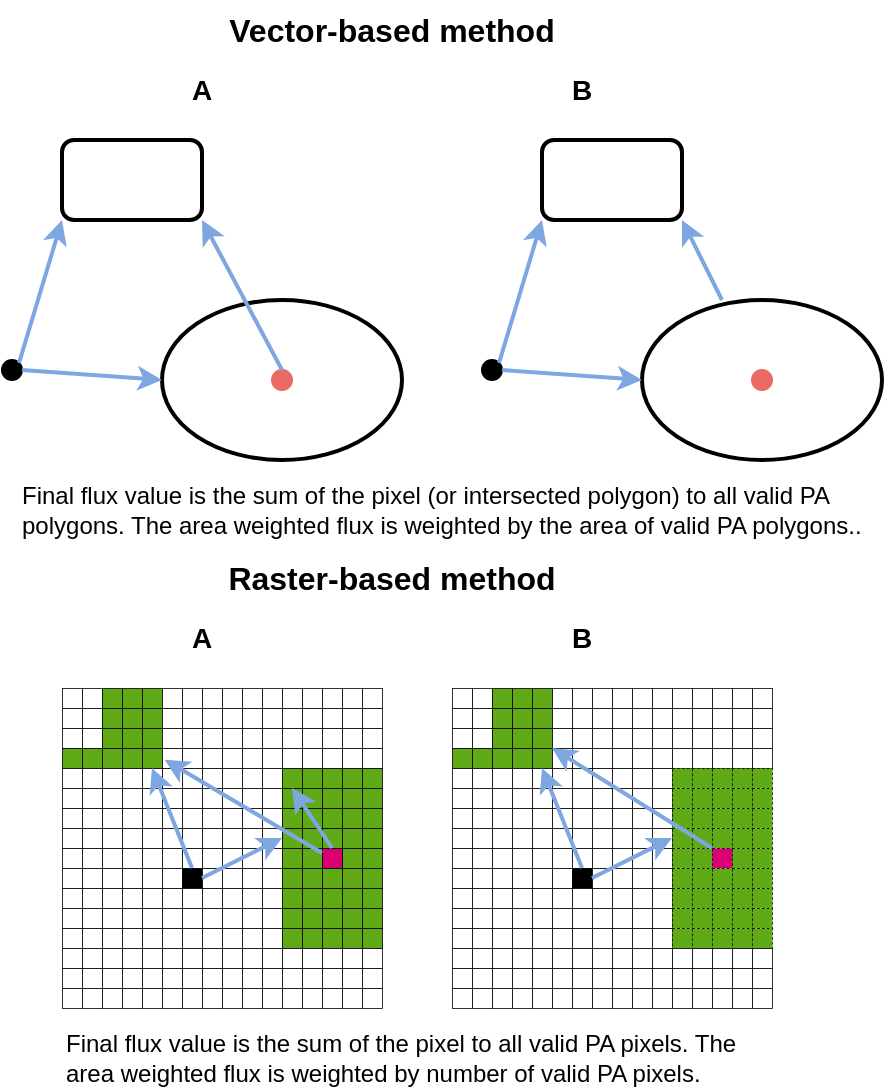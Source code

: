 <mxfile version="22.1.2" type="device">
  <diagram name="Page-1" id="c7558073-3199-34d8-9f00-42111426c3f3">
    <mxGraphModel dx="1100" dy="840" grid="1" gridSize="10" guides="1" tooltips="1" connect="1" arrows="1" fold="1" page="1" pageScale="1" pageWidth="826" pageHeight="1169" background="none" math="0" shadow="0">
      <root>
        <mxCell id="0" />
        <mxCell id="1" parent="0" />
        <mxCell id="Au7hOGSgzuOUOkxvCHLV-96" value="" style="ellipse;whiteSpace=wrap;html=1;strokeWidth=2;" vertex="1" parent="1">
          <mxGeometry x="260" y="180" width="120" height="80" as="geometry" />
        </mxCell>
        <mxCell id="Au7hOGSgzuOUOkxvCHLV-97" value="" style="ellipse;whiteSpace=wrap;html=1;aspect=fixed;fillColor=#000000;" vertex="1" parent="1">
          <mxGeometry x="180" y="210" width="10" height="10" as="geometry" />
        </mxCell>
        <mxCell id="Au7hOGSgzuOUOkxvCHLV-98" value="" style="endArrow=classic;html=1;rounded=0;exitX=1;exitY=0.5;exitDx=0;exitDy=0;entryX=0;entryY=0.5;entryDx=0;entryDy=0;strokeColor=#7EA6E0;strokeWidth=2;" edge="1" parent="1" source="Au7hOGSgzuOUOkxvCHLV-97" target="Au7hOGSgzuOUOkxvCHLV-96">
          <mxGeometry width="50" height="50" relative="1" as="geometry">
            <mxPoint x="350" y="480" as="sourcePoint" />
            <mxPoint x="400" y="430" as="targetPoint" />
          </mxGeometry>
        </mxCell>
        <mxCell id="Au7hOGSgzuOUOkxvCHLV-99" value="" style="rounded=1;whiteSpace=wrap;html=1;strokeWidth=2;" vertex="1" parent="1">
          <mxGeometry x="210" y="100" width="70" height="40" as="geometry" />
        </mxCell>
        <mxCell id="Au7hOGSgzuOUOkxvCHLV-100" value="" style="endArrow=classic;html=1;rounded=0;exitX=1;exitY=0;exitDx=0;exitDy=0;entryX=0;entryY=1;entryDx=0;entryDy=0;strokeColor=#7EA6E0;strokeWidth=2;" edge="1" parent="1" source="Au7hOGSgzuOUOkxvCHLV-97" target="Au7hOGSgzuOUOkxvCHLV-99">
          <mxGeometry width="50" height="50" relative="1" as="geometry">
            <mxPoint x="200" y="225" as="sourcePoint" />
            <mxPoint x="270" y="230" as="targetPoint" />
          </mxGeometry>
        </mxCell>
        <mxCell id="Au7hOGSgzuOUOkxvCHLV-101" value="" style="ellipse;whiteSpace=wrap;html=1;aspect=fixed;fillColor=#EA6B66;strokeColor=#EA6B66;" vertex="1" parent="1">
          <mxGeometry x="315" y="215" width="10" height="10" as="geometry" />
        </mxCell>
        <mxCell id="Au7hOGSgzuOUOkxvCHLV-102" value="" style="endArrow=classic;html=1;rounded=0;exitX=0.5;exitY=0;exitDx=0;exitDy=0;entryX=1;entryY=1;entryDx=0;entryDy=0;strokeColor=#7EA6E0;strokeWidth=2;" edge="1" parent="1" source="Au7hOGSgzuOUOkxvCHLV-101" target="Au7hOGSgzuOUOkxvCHLV-99">
          <mxGeometry width="50" height="50" relative="1" as="geometry">
            <mxPoint x="200" y="225" as="sourcePoint" />
            <mxPoint x="270" y="230" as="targetPoint" />
          </mxGeometry>
        </mxCell>
        <mxCell id="Au7hOGSgzuOUOkxvCHLV-103" value="" style="ellipse;whiteSpace=wrap;html=1;strokeWidth=2;" vertex="1" parent="1">
          <mxGeometry x="500" y="180" width="120" height="80" as="geometry" />
        </mxCell>
        <mxCell id="Au7hOGSgzuOUOkxvCHLV-104" value="" style="ellipse;whiteSpace=wrap;html=1;aspect=fixed;fillColor=#000000;" vertex="1" parent="1">
          <mxGeometry x="420" y="210" width="10" height="10" as="geometry" />
        </mxCell>
        <mxCell id="Au7hOGSgzuOUOkxvCHLV-105" value="" style="endArrow=classic;html=1;rounded=0;exitX=1;exitY=0.5;exitDx=0;exitDy=0;entryX=0;entryY=0.5;entryDx=0;entryDy=0;strokeColor=#7EA6E0;strokeWidth=2;" edge="1" parent="1" source="Au7hOGSgzuOUOkxvCHLV-104" target="Au7hOGSgzuOUOkxvCHLV-103">
          <mxGeometry width="50" height="50" relative="1" as="geometry">
            <mxPoint x="590" y="480" as="sourcePoint" />
            <mxPoint x="640" y="430" as="targetPoint" />
          </mxGeometry>
        </mxCell>
        <mxCell id="Au7hOGSgzuOUOkxvCHLV-106" value="" style="rounded=1;whiteSpace=wrap;html=1;strokeWidth=2;" vertex="1" parent="1">
          <mxGeometry x="450" y="100" width="70" height="40" as="geometry" />
        </mxCell>
        <mxCell id="Au7hOGSgzuOUOkxvCHLV-107" value="" style="endArrow=classic;html=1;rounded=0;exitX=1;exitY=0;exitDx=0;exitDy=0;entryX=0;entryY=1;entryDx=0;entryDy=0;strokeColor=#7EA6E0;strokeWidth=2;" edge="1" parent="1" source="Au7hOGSgzuOUOkxvCHLV-104" target="Au7hOGSgzuOUOkxvCHLV-106">
          <mxGeometry width="50" height="50" relative="1" as="geometry">
            <mxPoint x="440" y="225" as="sourcePoint" />
            <mxPoint x="510" y="230" as="targetPoint" />
          </mxGeometry>
        </mxCell>
        <mxCell id="Au7hOGSgzuOUOkxvCHLV-108" value="" style="ellipse;whiteSpace=wrap;html=1;aspect=fixed;fillColor=#EA6B66;strokeColor=#EA6B66;" vertex="1" parent="1">
          <mxGeometry x="555" y="215" width="10" height="10" as="geometry" />
        </mxCell>
        <mxCell id="Au7hOGSgzuOUOkxvCHLV-109" value="" style="endArrow=classic;html=1;rounded=0;entryX=1;entryY=1;entryDx=0;entryDy=0;strokeColor=#7EA6E0;strokeWidth=2;" edge="1" parent="1" target="Au7hOGSgzuOUOkxvCHLV-106">
          <mxGeometry width="50" height="50" relative="1" as="geometry">
            <mxPoint x="540" y="180" as="sourcePoint" />
            <mxPoint x="510" y="230" as="targetPoint" />
          </mxGeometry>
        </mxCell>
        <mxCell id="Au7hOGSgzuOUOkxvCHLV-110" value="Vector-based method" style="text;html=1;strokeColor=none;fillColor=none;align=center;verticalAlign=middle;whiteSpace=wrap;rounded=0;fontSize=16;fontStyle=1" vertex="1" parent="1">
          <mxGeometry x="280" y="30" width="190" height="30" as="geometry" />
        </mxCell>
        <mxCell id="Au7hOGSgzuOUOkxvCHLV-111" value="A" style="text;html=1;strokeColor=none;fillColor=none;align=center;verticalAlign=middle;whiteSpace=wrap;rounded=0;fontSize=14;fontStyle=1" vertex="1" parent="1">
          <mxGeometry x="250" y="60" width="60" height="30" as="geometry" />
        </mxCell>
        <mxCell id="Au7hOGSgzuOUOkxvCHLV-112" value="B" style="text;html=1;strokeColor=none;fillColor=none;align=center;verticalAlign=middle;whiteSpace=wrap;rounded=0;fontSize=14;fontStyle=1" vertex="1" parent="1">
          <mxGeometry x="440" y="60" width="60" height="30" as="geometry" />
        </mxCell>
        <mxCell id="Au7hOGSgzuOUOkxvCHLV-127" value="Raster-based method" style="text;html=1;strokeColor=none;fillColor=none;align=center;verticalAlign=middle;whiteSpace=wrap;rounded=0;fontSize=16;fontStyle=1" vertex="1" parent="1">
          <mxGeometry x="280" y="304" width="190" height="30" as="geometry" />
        </mxCell>
        <mxCell id="Au7hOGSgzuOUOkxvCHLV-128" value="A" style="text;html=1;strokeColor=none;fillColor=none;align=center;verticalAlign=middle;whiteSpace=wrap;rounded=0;fontSize=14;fontStyle=1" vertex="1" parent="1">
          <mxGeometry x="250" y="334" width="60" height="30" as="geometry" />
        </mxCell>
        <mxCell id="Au7hOGSgzuOUOkxvCHLV-129" value="B" style="text;html=1;strokeColor=none;fillColor=none;align=center;verticalAlign=middle;whiteSpace=wrap;rounded=0;fontSize=14;fontStyle=1" vertex="1" parent="1">
          <mxGeometry x="440" y="334" width="60" height="30" as="geometry" />
        </mxCell>
        <mxCell id="Au7hOGSgzuOUOkxvCHLV-130" value="" style="whiteSpace=wrap;html=1;aspect=fixed;strokeColor=#000000;strokeWidth=0.4;" vertex="1" parent="1">
          <mxGeometry x="210" y="374" width="10" height="10" as="geometry" />
        </mxCell>
        <mxCell id="Au7hOGSgzuOUOkxvCHLV-131" value="" style="whiteSpace=wrap;html=1;aspect=fixed;strokeColor=#000000;strokeWidth=0.4;" vertex="1" parent="1">
          <mxGeometry x="220" y="374" width="10" height="10" as="geometry" />
        </mxCell>
        <mxCell id="Au7hOGSgzuOUOkxvCHLV-132" value="" style="whiteSpace=wrap;html=1;aspect=fixed;fillColor=#60a917;fontColor=#ffffff;strokeColor=#000000;strokeWidth=0.4;" vertex="1" parent="1">
          <mxGeometry x="230" y="374" width="10" height="10" as="geometry" />
        </mxCell>
        <mxCell id="Au7hOGSgzuOUOkxvCHLV-133" value="" style="whiteSpace=wrap;html=1;aspect=fixed;fillColor=#60a917;fontColor=#ffffff;strokeColor=#000000;strokeWidth=0.4;" vertex="1" parent="1">
          <mxGeometry x="240" y="374" width="10" height="10" as="geometry" />
        </mxCell>
        <mxCell id="Au7hOGSgzuOUOkxvCHLV-134" value="" style="whiteSpace=wrap;html=1;aspect=fixed;fillColor=#60a917;fontColor=#ffffff;strokeColor=#000000;strokeWidth=0.4;" vertex="1" parent="1">
          <mxGeometry x="250" y="374" width="10" height="10" as="geometry" />
        </mxCell>
        <mxCell id="Au7hOGSgzuOUOkxvCHLV-135" value="" style="whiteSpace=wrap;html=1;aspect=fixed;strokeColor=#000000;strokeWidth=0.4;" vertex="1" parent="1">
          <mxGeometry x="260" y="374" width="10" height="10" as="geometry" />
        </mxCell>
        <mxCell id="Au7hOGSgzuOUOkxvCHLV-136" value="" style="whiteSpace=wrap;html=1;aspect=fixed;strokeColor=#000000;strokeWidth=0.4;" vertex="1" parent="1">
          <mxGeometry x="270" y="374" width="10" height="10" as="geometry" />
        </mxCell>
        <mxCell id="Au7hOGSgzuOUOkxvCHLV-137" value="" style="whiteSpace=wrap;html=1;aspect=fixed;strokeColor=#000000;strokeWidth=0.4;" vertex="1" parent="1">
          <mxGeometry x="280" y="374" width="10" height="10" as="geometry" />
        </mxCell>
        <mxCell id="Au7hOGSgzuOUOkxvCHLV-138" value="" style="whiteSpace=wrap;html=1;aspect=fixed;strokeColor=#000000;strokeWidth=0.4;" vertex="1" parent="1">
          <mxGeometry x="210" y="384" width="10" height="10" as="geometry" />
        </mxCell>
        <mxCell id="Au7hOGSgzuOUOkxvCHLV-139" value="" style="whiteSpace=wrap;html=1;aspect=fixed;strokeColor=#000000;strokeWidth=0.4;" vertex="1" parent="1">
          <mxGeometry x="220" y="384" width="10" height="10" as="geometry" />
        </mxCell>
        <mxCell id="Au7hOGSgzuOUOkxvCHLV-140" value="" style="whiteSpace=wrap;html=1;aspect=fixed;fillColor=#60a917;fontColor=#ffffff;strokeColor=#000000;strokeWidth=0.4;" vertex="1" parent="1">
          <mxGeometry x="230" y="384" width="10" height="10" as="geometry" />
        </mxCell>
        <mxCell id="Au7hOGSgzuOUOkxvCHLV-141" value="" style="whiteSpace=wrap;html=1;aspect=fixed;fillColor=#60a917;fontColor=#ffffff;strokeColor=#000000;strokeWidth=0.4;" vertex="1" parent="1">
          <mxGeometry x="240" y="384" width="10" height="10" as="geometry" />
        </mxCell>
        <mxCell id="Au7hOGSgzuOUOkxvCHLV-142" value="" style="whiteSpace=wrap;html=1;aspect=fixed;fillColor=#60a917;fontColor=#ffffff;strokeColor=#000000;strokeWidth=0.4;" vertex="1" parent="1">
          <mxGeometry x="250" y="384" width="10" height="10" as="geometry" />
        </mxCell>
        <mxCell id="Au7hOGSgzuOUOkxvCHLV-143" value="" style="whiteSpace=wrap;html=1;aspect=fixed;strokeColor=#000000;strokeWidth=0.4;" vertex="1" parent="1">
          <mxGeometry x="260" y="384" width="10" height="10" as="geometry" />
        </mxCell>
        <mxCell id="Au7hOGSgzuOUOkxvCHLV-144" value="" style="whiteSpace=wrap;html=1;aspect=fixed;strokeColor=#000000;strokeWidth=0.4;" vertex="1" parent="1">
          <mxGeometry x="270" y="384" width="10" height="10" as="geometry" />
        </mxCell>
        <mxCell id="Au7hOGSgzuOUOkxvCHLV-145" value="" style="whiteSpace=wrap;html=1;aspect=fixed;strokeColor=#000000;strokeWidth=0.4;" vertex="1" parent="1">
          <mxGeometry x="280" y="384" width="10" height="10" as="geometry" />
        </mxCell>
        <mxCell id="Au7hOGSgzuOUOkxvCHLV-146" value="" style="whiteSpace=wrap;html=1;aspect=fixed;strokeColor=#000000;strokeWidth=0.4;" vertex="1" parent="1">
          <mxGeometry x="210" y="394" width="10" height="10" as="geometry" />
        </mxCell>
        <mxCell id="Au7hOGSgzuOUOkxvCHLV-147" value="" style="whiteSpace=wrap;html=1;aspect=fixed;strokeColor=#000000;strokeWidth=0.4;" vertex="1" parent="1">
          <mxGeometry x="220" y="394" width="10" height="10" as="geometry" />
        </mxCell>
        <mxCell id="Au7hOGSgzuOUOkxvCHLV-148" value="" style="whiteSpace=wrap;html=1;aspect=fixed;fillColor=#60a917;fontColor=#ffffff;strokeColor=#000000;strokeWidth=0.4;" vertex="1" parent="1">
          <mxGeometry x="230" y="394" width="10" height="10" as="geometry" />
        </mxCell>
        <mxCell id="Au7hOGSgzuOUOkxvCHLV-149" value="" style="whiteSpace=wrap;html=1;aspect=fixed;fillColor=#60a917;fontColor=#ffffff;strokeColor=#000000;strokeWidth=0.4;" vertex="1" parent="1">
          <mxGeometry x="240" y="394" width="10" height="10" as="geometry" />
        </mxCell>
        <mxCell id="Au7hOGSgzuOUOkxvCHLV-150" value="" style="whiteSpace=wrap;html=1;aspect=fixed;fillColor=#60a917;fontColor=#ffffff;strokeColor=#000000;strokeWidth=0.4;" vertex="1" parent="1">
          <mxGeometry x="250" y="394" width="10" height="10" as="geometry" />
        </mxCell>
        <mxCell id="Au7hOGSgzuOUOkxvCHLV-151" value="" style="whiteSpace=wrap;html=1;aspect=fixed;strokeColor=#000000;strokeWidth=0.4;" vertex="1" parent="1">
          <mxGeometry x="260" y="394" width="10" height="10" as="geometry" />
        </mxCell>
        <mxCell id="Au7hOGSgzuOUOkxvCHLV-152" value="" style="whiteSpace=wrap;html=1;aspect=fixed;strokeColor=#000000;strokeWidth=0.4;" vertex="1" parent="1">
          <mxGeometry x="270" y="394" width="10" height="10" as="geometry" />
        </mxCell>
        <mxCell id="Au7hOGSgzuOUOkxvCHLV-153" value="" style="whiteSpace=wrap;html=1;aspect=fixed;strokeColor=#000000;strokeWidth=0.4;" vertex="1" parent="1">
          <mxGeometry x="280" y="394" width="10" height="10" as="geometry" />
        </mxCell>
        <mxCell id="Au7hOGSgzuOUOkxvCHLV-154" value="" style="whiteSpace=wrap;html=1;aspect=fixed;fillColor=#60a917;fontColor=#ffffff;strokeColor=#000000;strokeWidth=0.4;" vertex="1" parent="1">
          <mxGeometry x="210" y="404" width="10" height="10" as="geometry" />
        </mxCell>
        <mxCell id="Au7hOGSgzuOUOkxvCHLV-155" value="" style="whiteSpace=wrap;html=1;aspect=fixed;fillColor=#60a917;fontColor=#ffffff;strokeColor=#000000;strokeWidth=0.4;" vertex="1" parent="1">
          <mxGeometry x="220" y="404" width="10" height="10" as="geometry" />
        </mxCell>
        <mxCell id="Au7hOGSgzuOUOkxvCHLV-156" value="" style="whiteSpace=wrap;html=1;aspect=fixed;fillColor=#60a917;fontColor=#ffffff;strokeColor=#000000;strokeWidth=0.4;" vertex="1" parent="1">
          <mxGeometry x="230" y="404" width="10" height="10" as="geometry" />
        </mxCell>
        <mxCell id="Au7hOGSgzuOUOkxvCHLV-157" value="" style="whiteSpace=wrap;html=1;aspect=fixed;fillColor=#60a917;fontColor=#ffffff;strokeColor=#000000;strokeWidth=0.4;" vertex="1" parent="1">
          <mxGeometry x="240" y="404" width="10" height="10" as="geometry" />
        </mxCell>
        <mxCell id="Au7hOGSgzuOUOkxvCHLV-158" value="" style="whiteSpace=wrap;html=1;aspect=fixed;fillColor=#60a917;fontColor=#ffffff;strokeColor=#000000;strokeWidth=0.4;" vertex="1" parent="1">
          <mxGeometry x="250" y="404" width="10" height="10" as="geometry" />
        </mxCell>
        <mxCell id="Au7hOGSgzuOUOkxvCHLV-159" value="" style="whiteSpace=wrap;html=1;aspect=fixed;strokeColor=#000000;strokeWidth=0.4;" vertex="1" parent="1">
          <mxGeometry x="260" y="404" width="10" height="10" as="geometry" />
        </mxCell>
        <mxCell id="Au7hOGSgzuOUOkxvCHLV-160" value="" style="whiteSpace=wrap;html=1;aspect=fixed;strokeColor=#000000;strokeWidth=0.4;" vertex="1" parent="1">
          <mxGeometry x="270" y="404" width="10" height="10" as="geometry" />
        </mxCell>
        <mxCell id="Au7hOGSgzuOUOkxvCHLV-161" value="" style="whiteSpace=wrap;html=1;aspect=fixed;strokeColor=#000000;strokeWidth=0.4;" vertex="1" parent="1">
          <mxGeometry x="280" y="404" width="10" height="10" as="geometry" />
        </mxCell>
        <mxCell id="Au7hOGSgzuOUOkxvCHLV-162" value="" style="whiteSpace=wrap;html=1;aspect=fixed;strokeColor=#000000;strokeWidth=0.4;" vertex="1" parent="1">
          <mxGeometry x="210" y="414" width="10" height="10" as="geometry" />
        </mxCell>
        <mxCell id="Au7hOGSgzuOUOkxvCHLV-163" value="" style="whiteSpace=wrap;html=1;aspect=fixed;strokeColor=#000000;strokeWidth=0.4;" vertex="1" parent="1">
          <mxGeometry x="220" y="414" width="10" height="10" as="geometry" />
        </mxCell>
        <mxCell id="Au7hOGSgzuOUOkxvCHLV-164" value="" style="whiteSpace=wrap;html=1;aspect=fixed;strokeColor=#000000;strokeWidth=0.4;" vertex="1" parent="1">
          <mxGeometry x="230" y="414" width="10" height="10" as="geometry" />
        </mxCell>
        <mxCell id="Au7hOGSgzuOUOkxvCHLV-165" value="" style="whiteSpace=wrap;html=1;aspect=fixed;strokeColor=#000000;strokeWidth=0.4;" vertex="1" parent="1">
          <mxGeometry x="240" y="414" width="10" height="10" as="geometry" />
        </mxCell>
        <mxCell id="Au7hOGSgzuOUOkxvCHLV-166" value="" style="whiteSpace=wrap;html=1;aspect=fixed;strokeColor=#000000;strokeWidth=0.4;" vertex="1" parent="1">
          <mxGeometry x="250" y="414" width="10" height="10" as="geometry" />
        </mxCell>
        <mxCell id="Au7hOGSgzuOUOkxvCHLV-167" value="" style="whiteSpace=wrap;html=1;aspect=fixed;strokeColor=#000000;strokeWidth=0.4;" vertex="1" parent="1">
          <mxGeometry x="260" y="414" width="10" height="10" as="geometry" />
        </mxCell>
        <mxCell id="Au7hOGSgzuOUOkxvCHLV-168" value="" style="whiteSpace=wrap;html=1;aspect=fixed;strokeColor=#000000;strokeWidth=0.4;" vertex="1" parent="1">
          <mxGeometry x="270" y="414" width="10" height="10" as="geometry" />
        </mxCell>
        <mxCell id="Au7hOGSgzuOUOkxvCHLV-169" value="" style="whiteSpace=wrap;html=1;aspect=fixed;strokeColor=#000000;strokeWidth=0.4;" vertex="1" parent="1">
          <mxGeometry x="280" y="414" width="10" height="10" as="geometry" />
        </mxCell>
        <mxCell id="Au7hOGSgzuOUOkxvCHLV-170" value="" style="whiteSpace=wrap;html=1;aspect=fixed;strokeColor=#000000;strokeWidth=0.4;" vertex="1" parent="1">
          <mxGeometry x="210" y="424" width="10" height="10" as="geometry" />
        </mxCell>
        <mxCell id="Au7hOGSgzuOUOkxvCHLV-171" value="" style="whiteSpace=wrap;html=1;aspect=fixed;strokeColor=#000000;strokeWidth=0.4;" vertex="1" parent="1">
          <mxGeometry x="220" y="424" width="10" height="10" as="geometry" />
        </mxCell>
        <mxCell id="Au7hOGSgzuOUOkxvCHLV-172" value="" style="whiteSpace=wrap;html=1;aspect=fixed;strokeColor=#000000;strokeWidth=0.4;" vertex="1" parent="1">
          <mxGeometry x="230" y="424" width="10" height="10" as="geometry" />
        </mxCell>
        <mxCell id="Au7hOGSgzuOUOkxvCHLV-173" value="" style="whiteSpace=wrap;html=1;aspect=fixed;strokeColor=#000000;strokeWidth=0.4;" vertex="1" parent="1">
          <mxGeometry x="240" y="424" width="10" height="10" as="geometry" />
        </mxCell>
        <mxCell id="Au7hOGSgzuOUOkxvCHLV-174" value="" style="whiteSpace=wrap;html=1;aspect=fixed;strokeColor=#000000;strokeWidth=0.4;" vertex="1" parent="1">
          <mxGeometry x="250" y="424" width="10" height="10" as="geometry" />
        </mxCell>
        <mxCell id="Au7hOGSgzuOUOkxvCHLV-175" value="" style="whiteSpace=wrap;html=1;aspect=fixed;strokeColor=#000000;strokeWidth=0.4;" vertex="1" parent="1">
          <mxGeometry x="260" y="424" width="10" height="10" as="geometry" />
        </mxCell>
        <mxCell id="Au7hOGSgzuOUOkxvCHLV-176" value="" style="whiteSpace=wrap;html=1;aspect=fixed;strokeColor=#000000;strokeWidth=0.4;" vertex="1" parent="1">
          <mxGeometry x="270" y="424" width="10" height="10" as="geometry" />
        </mxCell>
        <mxCell id="Au7hOGSgzuOUOkxvCHLV-177" value="" style="whiteSpace=wrap;html=1;aspect=fixed;strokeColor=#000000;strokeWidth=0.4;" vertex="1" parent="1">
          <mxGeometry x="280" y="424" width="10" height="10" as="geometry" />
        </mxCell>
        <mxCell id="Au7hOGSgzuOUOkxvCHLV-178" value="" style="whiteSpace=wrap;html=1;aspect=fixed;strokeColor=#000000;strokeWidth=0.4;" vertex="1" parent="1">
          <mxGeometry x="210" y="434" width="10" height="10" as="geometry" />
        </mxCell>
        <mxCell id="Au7hOGSgzuOUOkxvCHLV-179" value="" style="whiteSpace=wrap;html=1;aspect=fixed;strokeColor=#000000;strokeWidth=0.4;" vertex="1" parent="1">
          <mxGeometry x="220" y="434" width="10" height="10" as="geometry" />
        </mxCell>
        <mxCell id="Au7hOGSgzuOUOkxvCHLV-180" value="" style="whiteSpace=wrap;html=1;aspect=fixed;strokeColor=#000000;strokeWidth=0.4;" vertex="1" parent="1">
          <mxGeometry x="230" y="434" width="10" height="10" as="geometry" />
        </mxCell>
        <mxCell id="Au7hOGSgzuOUOkxvCHLV-181" value="" style="whiteSpace=wrap;html=1;aspect=fixed;strokeColor=#000000;strokeWidth=0.4;" vertex="1" parent="1">
          <mxGeometry x="240" y="434" width="10" height="10" as="geometry" />
        </mxCell>
        <mxCell id="Au7hOGSgzuOUOkxvCHLV-182" value="" style="whiteSpace=wrap;html=1;aspect=fixed;strokeColor=#000000;strokeWidth=0.4;" vertex="1" parent="1">
          <mxGeometry x="250" y="434" width="10" height="10" as="geometry" />
        </mxCell>
        <mxCell id="Au7hOGSgzuOUOkxvCHLV-183" value="" style="whiteSpace=wrap;html=1;aspect=fixed;strokeColor=#000000;strokeWidth=0.4;" vertex="1" parent="1">
          <mxGeometry x="260" y="434" width="10" height="10" as="geometry" />
        </mxCell>
        <mxCell id="Au7hOGSgzuOUOkxvCHLV-184" value="" style="whiteSpace=wrap;html=1;aspect=fixed;strokeColor=#000000;strokeWidth=0.4;" vertex="1" parent="1">
          <mxGeometry x="270" y="434" width="10" height="10" as="geometry" />
        </mxCell>
        <mxCell id="Au7hOGSgzuOUOkxvCHLV-185" value="" style="whiteSpace=wrap;html=1;aspect=fixed;strokeColor=#000000;strokeWidth=0.4;" vertex="1" parent="1">
          <mxGeometry x="280" y="434" width="10" height="10" as="geometry" />
        </mxCell>
        <mxCell id="Au7hOGSgzuOUOkxvCHLV-186" value="" style="whiteSpace=wrap;html=1;aspect=fixed;strokeColor=#000000;strokeWidth=0.4;" vertex="1" parent="1">
          <mxGeometry x="210" y="444" width="10" height="10" as="geometry" />
        </mxCell>
        <mxCell id="Au7hOGSgzuOUOkxvCHLV-187" value="" style="whiteSpace=wrap;html=1;aspect=fixed;strokeColor=#000000;strokeWidth=0.4;" vertex="1" parent="1">
          <mxGeometry x="220" y="444" width="10" height="10" as="geometry" />
        </mxCell>
        <mxCell id="Au7hOGSgzuOUOkxvCHLV-188" value="" style="whiteSpace=wrap;html=1;aspect=fixed;strokeColor=#000000;strokeWidth=0.4;" vertex="1" parent="1">
          <mxGeometry x="230" y="444" width="10" height="10" as="geometry" />
        </mxCell>
        <mxCell id="Au7hOGSgzuOUOkxvCHLV-189" value="" style="whiteSpace=wrap;html=1;aspect=fixed;strokeColor=#000000;strokeWidth=0.4;" vertex="1" parent="1">
          <mxGeometry x="240" y="444" width="10" height="10" as="geometry" />
        </mxCell>
        <mxCell id="Au7hOGSgzuOUOkxvCHLV-190" value="" style="whiteSpace=wrap;html=1;aspect=fixed;strokeColor=#000000;strokeWidth=0.4;" vertex="1" parent="1">
          <mxGeometry x="250" y="444" width="10" height="10" as="geometry" />
        </mxCell>
        <mxCell id="Au7hOGSgzuOUOkxvCHLV-191" value="" style="whiteSpace=wrap;html=1;aspect=fixed;strokeColor=#000000;strokeWidth=0.4;" vertex="1" parent="1">
          <mxGeometry x="260" y="444" width="10" height="10" as="geometry" />
        </mxCell>
        <mxCell id="Au7hOGSgzuOUOkxvCHLV-192" value="" style="whiteSpace=wrap;html=1;aspect=fixed;strokeColor=#000000;strokeWidth=0.4;" vertex="1" parent="1">
          <mxGeometry x="270" y="444" width="10" height="10" as="geometry" />
        </mxCell>
        <mxCell id="Au7hOGSgzuOUOkxvCHLV-193" value="" style="whiteSpace=wrap;html=1;aspect=fixed;strokeColor=#000000;strokeWidth=0.4;" vertex="1" parent="1">
          <mxGeometry x="280" y="444" width="10" height="10" as="geometry" />
        </mxCell>
        <mxCell id="Au7hOGSgzuOUOkxvCHLV-195" value="" style="whiteSpace=wrap;html=1;aspect=fixed;strokeColor=#000000;strokeWidth=0.4;" vertex="1" parent="1">
          <mxGeometry x="290" y="374" width="10" height="10" as="geometry" />
        </mxCell>
        <mxCell id="Au7hOGSgzuOUOkxvCHLV-196" value="" style="whiteSpace=wrap;html=1;aspect=fixed;strokeColor=#000000;strokeWidth=0.4;" vertex="1" parent="1">
          <mxGeometry x="300" y="374" width="10" height="10" as="geometry" />
        </mxCell>
        <mxCell id="Au7hOGSgzuOUOkxvCHLV-197" value="" style="whiteSpace=wrap;html=1;aspect=fixed;strokeColor=#000000;strokeWidth=0.4;" vertex="1" parent="1">
          <mxGeometry x="310" y="374" width="10" height="10" as="geometry" />
        </mxCell>
        <mxCell id="Au7hOGSgzuOUOkxvCHLV-198" value="" style="whiteSpace=wrap;html=1;aspect=fixed;strokeColor=#000000;strokeWidth=0.4;" vertex="1" parent="1">
          <mxGeometry x="320" y="374" width="10" height="10" as="geometry" />
        </mxCell>
        <mxCell id="Au7hOGSgzuOUOkxvCHLV-199" value="" style="whiteSpace=wrap;html=1;aspect=fixed;strokeColor=#000000;strokeWidth=0.4;" vertex="1" parent="1">
          <mxGeometry x="330" y="374" width="10" height="10" as="geometry" />
        </mxCell>
        <mxCell id="Au7hOGSgzuOUOkxvCHLV-200" value="" style="whiteSpace=wrap;html=1;aspect=fixed;strokeColor=#000000;strokeWidth=0.4;" vertex="1" parent="1">
          <mxGeometry x="340" y="374" width="10" height="10" as="geometry" />
        </mxCell>
        <mxCell id="Au7hOGSgzuOUOkxvCHLV-201" value="" style="whiteSpace=wrap;html=1;aspect=fixed;strokeColor=#000000;strokeWidth=0.4;" vertex="1" parent="1">
          <mxGeometry x="350" y="374" width="10" height="10" as="geometry" />
        </mxCell>
        <mxCell id="Au7hOGSgzuOUOkxvCHLV-202" value="" style="whiteSpace=wrap;html=1;aspect=fixed;strokeColor=#000000;strokeWidth=0.4;" vertex="1" parent="1">
          <mxGeometry x="360" y="374" width="10" height="10" as="geometry" />
        </mxCell>
        <mxCell id="Au7hOGSgzuOUOkxvCHLV-203" value="" style="whiteSpace=wrap;html=1;aspect=fixed;strokeColor=#000000;strokeWidth=0.4;" vertex="1" parent="1">
          <mxGeometry x="290" y="384" width="10" height="10" as="geometry" />
        </mxCell>
        <mxCell id="Au7hOGSgzuOUOkxvCHLV-204" value="" style="whiteSpace=wrap;html=1;aspect=fixed;strokeColor=#000000;strokeWidth=0.4;" vertex="1" parent="1">
          <mxGeometry x="300" y="384" width="10" height="10" as="geometry" />
        </mxCell>
        <mxCell id="Au7hOGSgzuOUOkxvCHLV-205" value="" style="whiteSpace=wrap;html=1;aspect=fixed;strokeColor=#000000;strokeWidth=0.4;" vertex="1" parent="1">
          <mxGeometry x="310" y="384" width="10" height="10" as="geometry" />
        </mxCell>
        <mxCell id="Au7hOGSgzuOUOkxvCHLV-206" value="" style="whiteSpace=wrap;html=1;aspect=fixed;strokeColor=#000000;strokeWidth=0.4;" vertex="1" parent="1">
          <mxGeometry x="320" y="384" width="10" height="10" as="geometry" />
        </mxCell>
        <mxCell id="Au7hOGSgzuOUOkxvCHLV-207" value="" style="whiteSpace=wrap;html=1;aspect=fixed;strokeColor=#000000;strokeWidth=0.4;" vertex="1" parent="1">
          <mxGeometry x="330" y="384" width="10" height="10" as="geometry" />
        </mxCell>
        <mxCell id="Au7hOGSgzuOUOkxvCHLV-208" value="" style="whiteSpace=wrap;html=1;aspect=fixed;strokeColor=#000000;strokeWidth=0.4;" vertex="1" parent="1">
          <mxGeometry x="340" y="384" width="10" height="10" as="geometry" />
        </mxCell>
        <mxCell id="Au7hOGSgzuOUOkxvCHLV-209" value="" style="whiteSpace=wrap;html=1;aspect=fixed;strokeColor=#000000;strokeWidth=0.4;" vertex="1" parent="1">
          <mxGeometry x="350" y="384" width="10" height="10" as="geometry" />
        </mxCell>
        <mxCell id="Au7hOGSgzuOUOkxvCHLV-210" value="" style="whiteSpace=wrap;html=1;aspect=fixed;strokeColor=#000000;strokeWidth=0.4;" vertex="1" parent="1">
          <mxGeometry x="360" y="384" width="10" height="10" as="geometry" />
        </mxCell>
        <mxCell id="Au7hOGSgzuOUOkxvCHLV-211" value="" style="whiteSpace=wrap;html=1;aspect=fixed;strokeColor=#000000;strokeWidth=0.4;" vertex="1" parent="1">
          <mxGeometry x="290" y="394" width="10" height="10" as="geometry" />
        </mxCell>
        <mxCell id="Au7hOGSgzuOUOkxvCHLV-212" value="" style="whiteSpace=wrap;html=1;aspect=fixed;strokeColor=#000000;strokeWidth=0.4;" vertex="1" parent="1">
          <mxGeometry x="300" y="394" width="10" height="10" as="geometry" />
        </mxCell>
        <mxCell id="Au7hOGSgzuOUOkxvCHLV-213" value="" style="whiteSpace=wrap;html=1;aspect=fixed;strokeColor=#000000;strokeWidth=0.4;" vertex="1" parent="1">
          <mxGeometry x="310" y="394" width="10" height="10" as="geometry" />
        </mxCell>
        <mxCell id="Au7hOGSgzuOUOkxvCHLV-214" value="" style="whiteSpace=wrap;html=1;aspect=fixed;strokeColor=#000000;strokeWidth=0.4;" vertex="1" parent="1">
          <mxGeometry x="320" y="394" width="10" height="10" as="geometry" />
        </mxCell>
        <mxCell id="Au7hOGSgzuOUOkxvCHLV-215" value="" style="whiteSpace=wrap;html=1;aspect=fixed;strokeColor=#000000;strokeWidth=0.4;" vertex="1" parent="1">
          <mxGeometry x="330" y="394" width="10" height="10" as="geometry" />
        </mxCell>
        <mxCell id="Au7hOGSgzuOUOkxvCHLV-216" value="" style="whiteSpace=wrap;html=1;aspect=fixed;strokeColor=#000000;strokeWidth=0.4;" vertex="1" parent="1">
          <mxGeometry x="340" y="394" width="10" height="10" as="geometry" />
        </mxCell>
        <mxCell id="Au7hOGSgzuOUOkxvCHLV-217" value="" style="whiteSpace=wrap;html=1;aspect=fixed;strokeColor=#000000;strokeWidth=0.4;" vertex="1" parent="1">
          <mxGeometry x="350" y="394" width="10" height="10" as="geometry" />
        </mxCell>
        <mxCell id="Au7hOGSgzuOUOkxvCHLV-218" value="" style="whiteSpace=wrap;html=1;aspect=fixed;strokeColor=#000000;strokeWidth=0.4;" vertex="1" parent="1">
          <mxGeometry x="360" y="394" width="10" height="10" as="geometry" />
        </mxCell>
        <mxCell id="Au7hOGSgzuOUOkxvCHLV-219" value="" style="whiteSpace=wrap;html=1;aspect=fixed;strokeColor=#000000;strokeWidth=0.4;" vertex="1" parent="1">
          <mxGeometry x="290" y="404" width="10" height="10" as="geometry" />
        </mxCell>
        <mxCell id="Au7hOGSgzuOUOkxvCHLV-220" value="" style="whiteSpace=wrap;html=1;aspect=fixed;strokeColor=#000000;strokeWidth=0.4;" vertex="1" parent="1">
          <mxGeometry x="300" y="404" width="10" height="10" as="geometry" />
        </mxCell>
        <mxCell id="Au7hOGSgzuOUOkxvCHLV-221" value="" style="whiteSpace=wrap;html=1;aspect=fixed;strokeColor=#000000;strokeWidth=0.4;" vertex="1" parent="1">
          <mxGeometry x="310" y="404" width="10" height="10" as="geometry" />
        </mxCell>
        <mxCell id="Au7hOGSgzuOUOkxvCHLV-222" value="" style="whiteSpace=wrap;html=1;aspect=fixed;strokeColor=#000000;strokeWidth=0.4;" vertex="1" parent="1">
          <mxGeometry x="320" y="404" width="10" height="10" as="geometry" />
        </mxCell>
        <mxCell id="Au7hOGSgzuOUOkxvCHLV-223" value="" style="whiteSpace=wrap;html=1;aspect=fixed;strokeColor=#000000;strokeWidth=0.4;" vertex="1" parent="1">
          <mxGeometry x="330" y="404" width="10" height="10" as="geometry" />
        </mxCell>
        <mxCell id="Au7hOGSgzuOUOkxvCHLV-224" value="" style="whiteSpace=wrap;html=1;aspect=fixed;strokeColor=#000000;strokeWidth=0.4;" vertex="1" parent="1">
          <mxGeometry x="340" y="404" width="10" height="10" as="geometry" />
        </mxCell>
        <mxCell id="Au7hOGSgzuOUOkxvCHLV-225" value="" style="whiteSpace=wrap;html=1;aspect=fixed;strokeColor=#000000;strokeWidth=0.4;" vertex="1" parent="1">
          <mxGeometry x="350" y="404" width="10" height="10" as="geometry" />
        </mxCell>
        <mxCell id="Au7hOGSgzuOUOkxvCHLV-226" value="" style="whiteSpace=wrap;html=1;aspect=fixed;strokeColor=#000000;strokeWidth=0.4;" vertex="1" parent="1">
          <mxGeometry x="360" y="404" width="10" height="10" as="geometry" />
        </mxCell>
        <mxCell id="Au7hOGSgzuOUOkxvCHLV-227" value="" style="whiteSpace=wrap;html=1;aspect=fixed;strokeColor=#000000;strokeWidth=0.4;" vertex="1" parent="1">
          <mxGeometry x="290" y="414" width="10" height="10" as="geometry" />
        </mxCell>
        <mxCell id="Au7hOGSgzuOUOkxvCHLV-228" value="" style="whiteSpace=wrap;html=1;aspect=fixed;strokeColor=#000000;strokeWidth=0.4;" vertex="1" parent="1">
          <mxGeometry x="300" y="414" width="10" height="10" as="geometry" />
        </mxCell>
        <mxCell id="Au7hOGSgzuOUOkxvCHLV-229" value="" style="whiteSpace=wrap;html=1;aspect=fixed;strokeColor=#000000;strokeWidth=0.4;" vertex="1" parent="1">
          <mxGeometry x="310" y="414" width="10" height="10" as="geometry" />
        </mxCell>
        <mxCell id="Au7hOGSgzuOUOkxvCHLV-230" value="" style="whiteSpace=wrap;html=1;aspect=fixed;fillColor=#60a917;fontColor=#ffffff;strokeColor=#000000;strokeWidth=0.4;" vertex="1" parent="1">
          <mxGeometry x="320" y="414" width="10" height="10" as="geometry" />
        </mxCell>
        <mxCell id="Au7hOGSgzuOUOkxvCHLV-231" value="" style="whiteSpace=wrap;html=1;aspect=fixed;fillColor=#60a917;fontColor=#ffffff;strokeColor=#000000;strokeWidth=0.4;" vertex="1" parent="1">
          <mxGeometry x="330" y="414" width="10" height="10" as="geometry" />
        </mxCell>
        <mxCell id="Au7hOGSgzuOUOkxvCHLV-232" value="" style="whiteSpace=wrap;html=1;aspect=fixed;fillColor=#60a917;fontColor=#ffffff;strokeColor=#000000;strokeWidth=0.4;" vertex="1" parent="1">
          <mxGeometry x="340" y="414" width="10" height="10" as="geometry" />
        </mxCell>
        <mxCell id="Au7hOGSgzuOUOkxvCHLV-233" value="" style="whiteSpace=wrap;html=1;aspect=fixed;fillColor=#60a917;fontColor=#ffffff;strokeColor=#000000;strokeWidth=0.4;" vertex="1" parent="1">
          <mxGeometry x="350" y="414" width="10" height="10" as="geometry" />
        </mxCell>
        <mxCell id="Au7hOGSgzuOUOkxvCHLV-234" value="" style="whiteSpace=wrap;html=1;aspect=fixed;fillColor=#60a917;fontColor=#ffffff;strokeColor=#000000;strokeWidth=0.4;" vertex="1" parent="1">
          <mxGeometry x="360" y="414" width="10" height="10" as="geometry" />
        </mxCell>
        <mxCell id="Au7hOGSgzuOUOkxvCHLV-235" value="" style="whiteSpace=wrap;html=1;aspect=fixed;strokeColor=#000000;strokeWidth=0.4;" vertex="1" parent="1">
          <mxGeometry x="290" y="424" width="10" height="10" as="geometry" />
        </mxCell>
        <mxCell id="Au7hOGSgzuOUOkxvCHLV-236" value="" style="whiteSpace=wrap;html=1;aspect=fixed;strokeColor=#000000;strokeWidth=0.4;" vertex="1" parent="1">
          <mxGeometry x="300" y="424" width="10" height="10" as="geometry" />
        </mxCell>
        <mxCell id="Au7hOGSgzuOUOkxvCHLV-237" value="" style="whiteSpace=wrap;html=1;aspect=fixed;strokeColor=#000000;strokeWidth=0.4;" vertex="1" parent="1">
          <mxGeometry x="310" y="424" width="10" height="10" as="geometry" />
        </mxCell>
        <mxCell id="Au7hOGSgzuOUOkxvCHLV-238" value="" style="whiteSpace=wrap;html=1;aspect=fixed;fillColor=#60a917;fontColor=#ffffff;strokeColor=#000000;strokeWidth=0.4;" vertex="1" parent="1">
          <mxGeometry x="320" y="424" width="10" height="10" as="geometry" />
        </mxCell>
        <mxCell id="Au7hOGSgzuOUOkxvCHLV-239" value="" style="whiteSpace=wrap;html=1;aspect=fixed;fillColor=#60a917;fontColor=#ffffff;strokeColor=#000000;strokeWidth=0.4;" vertex="1" parent="1">
          <mxGeometry x="330" y="424" width="10" height="10" as="geometry" />
        </mxCell>
        <mxCell id="Au7hOGSgzuOUOkxvCHLV-240" value="" style="whiteSpace=wrap;html=1;aspect=fixed;fillColor=#60a917;fontColor=#ffffff;strokeColor=#000000;strokeWidth=0.4;" vertex="1" parent="1">
          <mxGeometry x="340" y="424" width="10" height="10" as="geometry" />
        </mxCell>
        <mxCell id="Au7hOGSgzuOUOkxvCHLV-241" value="" style="whiteSpace=wrap;html=1;aspect=fixed;fillColor=#60a917;fontColor=#ffffff;strokeColor=#000000;strokeWidth=0.4;" vertex="1" parent="1">
          <mxGeometry x="350" y="424" width="10" height="10" as="geometry" />
        </mxCell>
        <mxCell id="Au7hOGSgzuOUOkxvCHLV-242" value="" style="whiteSpace=wrap;html=1;aspect=fixed;fillColor=#60a917;fontColor=#ffffff;strokeColor=#000000;strokeWidth=0.4;" vertex="1" parent="1">
          <mxGeometry x="360" y="424" width="10" height="10" as="geometry" />
        </mxCell>
        <mxCell id="Au7hOGSgzuOUOkxvCHLV-243" value="" style="whiteSpace=wrap;html=1;aspect=fixed;strokeColor=#000000;strokeWidth=0.4;" vertex="1" parent="1">
          <mxGeometry x="290" y="434" width="10" height="10" as="geometry" />
        </mxCell>
        <mxCell id="Au7hOGSgzuOUOkxvCHLV-244" value="" style="whiteSpace=wrap;html=1;aspect=fixed;strokeColor=#000000;strokeWidth=0.4;" vertex="1" parent="1">
          <mxGeometry x="300" y="434" width="10" height="10" as="geometry" />
        </mxCell>
        <mxCell id="Au7hOGSgzuOUOkxvCHLV-245" value="" style="whiteSpace=wrap;html=1;aspect=fixed;strokeColor=#000000;strokeWidth=0.4;" vertex="1" parent="1">
          <mxGeometry x="310" y="434" width="10" height="10" as="geometry" />
        </mxCell>
        <mxCell id="Au7hOGSgzuOUOkxvCHLV-246" value="" style="whiteSpace=wrap;html=1;aspect=fixed;fillColor=#60a917;fontColor=#ffffff;strokeColor=#000000;strokeWidth=0.4;" vertex="1" parent="1">
          <mxGeometry x="320" y="434" width="10" height="10" as="geometry" />
        </mxCell>
        <mxCell id="Au7hOGSgzuOUOkxvCHLV-247" value="" style="whiteSpace=wrap;html=1;aspect=fixed;fillColor=#60a917;fontColor=#ffffff;strokeColor=#000000;strokeWidth=0.4;" vertex="1" parent="1">
          <mxGeometry x="330" y="434" width="10" height="10" as="geometry" />
        </mxCell>
        <mxCell id="Au7hOGSgzuOUOkxvCHLV-248" value="" style="whiteSpace=wrap;html=1;aspect=fixed;fillColor=#60a917;fontColor=#ffffff;strokeColor=#000000;strokeWidth=0.4;" vertex="1" parent="1">
          <mxGeometry x="340" y="434" width="10" height="10" as="geometry" />
        </mxCell>
        <mxCell id="Au7hOGSgzuOUOkxvCHLV-249" value="" style="whiteSpace=wrap;html=1;aspect=fixed;fillColor=#60a917;fontColor=#ffffff;strokeColor=#000000;strokeWidth=0.4;" vertex="1" parent="1">
          <mxGeometry x="350" y="434" width="10" height="10" as="geometry" />
        </mxCell>
        <mxCell id="Au7hOGSgzuOUOkxvCHLV-250" value="" style="whiteSpace=wrap;html=1;aspect=fixed;fillColor=#60a917;fontColor=#ffffff;strokeColor=#000000;strokeWidth=0.4;" vertex="1" parent="1">
          <mxGeometry x="360" y="434" width="10" height="10" as="geometry" />
        </mxCell>
        <mxCell id="Au7hOGSgzuOUOkxvCHLV-251" value="" style="whiteSpace=wrap;html=1;aspect=fixed;strokeColor=#000000;strokeWidth=0.4;" vertex="1" parent="1">
          <mxGeometry x="290" y="444" width="10" height="10" as="geometry" />
        </mxCell>
        <mxCell id="Au7hOGSgzuOUOkxvCHLV-252" value="" style="whiteSpace=wrap;html=1;aspect=fixed;strokeColor=#000000;strokeWidth=0.4;" vertex="1" parent="1">
          <mxGeometry x="300" y="444" width="10" height="10" as="geometry" />
        </mxCell>
        <mxCell id="Au7hOGSgzuOUOkxvCHLV-253" value="" style="whiteSpace=wrap;html=1;aspect=fixed;strokeColor=#000000;strokeWidth=0.4;" vertex="1" parent="1">
          <mxGeometry x="310" y="444" width="10" height="10" as="geometry" />
        </mxCell>
        <mxCell id="Au7hOGSgzuOUOkxvCHLV-254" value="" style="whiteSpace=wrap;html=1;aspect=fixed;fillColor=#60a917;fontColor=#ffffff;strokeColor=#000000;strokeWidth=0.4;" vertex="1" parent="1">
          <mxGeometry x="320" y="444" width="10" height="10" as="geometry" />
        </mxCell>
        <mxCell id="Au7hOGSgzuOUOkxvCHLV-255" value="" style="whiteSpace=wrap;html=1;aspect=fixed;fillColor=#60a917;fontColor=#ffffff;strokeColor=#000000;strokeWidth=0.4;" vertex="1" parent="1">
          <mxGeometry x="330" y="444" width="10" height="10" as="geometry" />
        </mxCell>
        <mxCell id="Au7hOGSgzuOUOkxvCHLV-256" value="" style="whiteSpace=wrap;html=1;aspect=fixed;fillColor=#60a917;fontColor=#ffffff;strokeColor=#000000;strokeWidth=0.4;" vertex="1" parent="1">
          <mxGeometry x="340" y="444" width="10" height="10" as="geometry" />
        </mxCell>
        <mxCell id="Au7hOGSgzuOUOkxvCHLV-257" value="" style="whiteSpace=wrap;html=1;aspect=fixed;fillColor=#60a917;fontColor=#ffffff;strokeColor=#000000;strokeWidth=0.4;" vertex="1" parent="1">
          <mxGeometry x="350" y="444" width="10" height="10" as="geometry" />
        </mxCell>
        <mxCell id="Au7hOGSgzuOUOkxvCHLV-258" value="" style="whiteSpace=wrap;html=1;aspect=fixed;fillColor=#60a917;fontColor=#ffffff;strokeColor=#000000;strokeWidth=0.4;" vertex="1" parent="1">
          <mxGeometry x="360" y="444" width="10" height="10" as="geometry" />
        </mxCell>
        <mxCell id="Au7hOGSgzuOUOkxvCHLV-259" value="" style="whiteSpace=wrap;html=1;aspect=fixed;strokeColor=#000000;strokeWidth=0.4;" vertex="1" parent="1">
          <mxGeometry x="210" y="454" width="10" height="10" as="geometry" />
        </mxCell>
        <mxCell id="Au7hOGSgzuOUOkxvCHLV-260" value="" style="whiteSpace=wrap;html=1;aspect=fixed;strokeColor=#000000;strokeWidth=0.4;" vertex="1" parent="1">
          <mxGeometry x="220" y="454" width="10" height="10" as="geometry" />
        </mxCell>
        <mxCell id="Au7hOGSgzuOUOkxvCHLV-261" value="" style="whiteSpace=wrap;html=1;aspect=fixed;strokeColor=#000000;strokeWidth=0.4;" vertex="1" parent="1">
          <mxGeometry x="230" y="454" width="10" height="10" as="geometry" />
        </mxCell>
        <mxCell id="Au7hOGSgzuOUOkxvCHLV-262" value="" style="whiteSpace=wrap;html=1;aspect=fixed;strokeColor=#000000;strokeWidth=0.4;" vertex="1" parent="1">
          <mxGeometry x="240" y="454" width="10" height="10" as="geometry" />
        </mxCell>
        <mxCell id="Au7hOGSgzuOUOkxvCHLV-263" value="" style="whiteSpace=wrap;html=1;aspect=fixed;strokeColor=#000000;strokeWidth=0.4;" vertex="1" parent="1">
          <mxGeometry x="250" y="454" width="10" height="10" as="geometry" />
        </mxCell>
        <mxCell id="Au7hOGSgzuOUOkxvCHLV-264" value="" style="whiteSpace=wrap;html=1;aspect=fixed;strokeColor=#000000;strokeWidth=0.4;" vertex="1" parent="1">
          <mxGeometry x="260" y="454" width="10" height="10" as="geometry" />
        </mxCell>
        <mxCell id="Au7hOGSgzuOUOkxvCHLV-265" value="" style="whiteSpace=wrap;html=1;aspect=fixed;strokeColor=#000000;strokeWidth=0.4;" vertex="1" parent="1">
          <mxGeometry x="270" y="454" width="10" height="10" as="geometry" />
        </mxCell>
        <mxCell id="Au7hOGSgzuOUOkxvCHLV-266" value="" style="whiteSpace=wrap;html=1;aspect=fixed;strokeColor=#000000;strokeWidth=0.4;" vertex="1" parent="1">
          <mxGeometry x="280" y="454" width="10" height="10" as="geometry" />
        </mxCell>
        <mxCell id="Au7hOGSgzuOUOkxvCHLV-267" value="" style="whiteSpace=wrap;html=1;aspect=fixed;strokeColor=#000000;strokeWidth=0.4;" vertex="1" parent="1">
          <mxGeometry x="210" y="464" width="10" height="10" as="geometry" />
        </mxCell>
        <mxCell id="Au7hOGSgzuOUOkxvCHLV-268" value="" style="whiteSpace=wrap;html=1;aspect=fixed;strokeColor=#000000;strokeWidth=0.4;" vertex="1" parent="1">
          <mxGeometry x="220" y="464" width="10" height="10" as="geometry" />
        </mxCell>
        <mxCell id="Au7hOGSgzuOUOkxvCHLV-269" value="" style="whiteSpace=wrap;html=1;aspect=fixed;strokeColor=#000000;strokeWidth=0.4;" vertex="1" parent="1">
          <mxGeometry x="230" y="464" width="10" height="10" as="geometry" />
        </mxCell>
        <mxCell id="Au7hOGSgzuOUOkxvCHLV-270" value="" style="whiteSpace=wrap;html=1;aspect=fixed;strokeColor=#000000;strokeWidth=0.4;" vertex="1" parent="1">
          <mxGeometry x="240" y="464" width="10" height="10" as="geometry" />
        </mxCell>
        <mxCell id="Au7hOGSgzuOUOkxvCHLV-271" value="" style="whiteSpace=wrap;html=1;aspect=fixed;strokeColor=#000000;strokeWidth=0.4;" vertex="1" parent="1">
          <mxGeometry x="250" y="464" width="10" height="10" as="geometry" />
        </mxCell>
        <mxCell id="Au7hOGSgzuOUOkxvCHLV-272" value="" style="whiteSpace=wrap;html=1;aspect=fixed;strokeColor=#000000;strokeWidth=0.4;" vertex="1" parent="1">
          <mxGeometry x="260" y="464" width="10" height="10" as="geometry" />
        </mxCell>
        <mxCell id="Au7hOGSgzuOUOkxvCHLV-273" value="" style="whiteSpace=wrap;html=1;aspect=fixed;fillColor=#000000;fontColor=#ffffff;strokeColor=#000000;strokeWidth=0.4;" vertex="1" parent="1">
          <mxGeometry x="270" y="464" width="10" height="10" as="geometry" />
        </mxCell>
        <mxCell id="Au7hOGSgzuOUOkxvCHLV-274" value="" style="whiteSpace=wrap;html=1;aspect=fixed;strokeColor=#000000;strokeWidth=0.4;" vertex="1" parent="1">
          <mxGeometry x="280" y="464" width="10" height="10" as="geometry" />
        </mxCell>
        <mxCell id="Au7hOGSgzuOUOkxvCHLV-275" value="" style="whiteSpace=wrap;html=1;aspect=fixed;strokeColor=#000000;strokeWidth=0.4;" vertex="1" parent="1">
          <mxGeometry x="210" y="474" width="10" height="10" as="geometry" />
        </mxCell>
        <mxCell id="Au7hOGSgzuOUOkxvCHLV-276" value="" style="whiteSpace=wrap;html=1;aspect=fixed;strokeColor=#000000;strokeWidth=0.4;" vertex="1" parent="1">
          <mxGeometry x="220" y="474" width="10" height="10" as="geometry" />
        </mxCell>
        <mxCell id="Au7hOGSgzuOUOkxvCHLV-277" value="" style="whiteSpace=wrap;html=1;aspect=fixed;strokeColor=#000000;strokeWidth=0.4;" vertex="1" parent="1">
          <mxGeometry x="230" y="474" width="10" height="10" as="geometry" />
        </mxCell>
        <mxCell id="Au7hOGSgzuOUOkxvCHLV-278" value="" style="whiteSpace=wrap;html=1;aspect=fixed;strokeColor=#000000;strokeWidth=0.4;" vertex="1" parent="1">
          <mxGeometry x="240" y="474" width="10" height="10" as="geometry" />
        </mxCell>
        <mxCell id="Au7hOGSgzuOUOkxvCHLV-279" value="" style="whiteSpace=wrap;html=1;aspect=fixed;strokeColor=#000000;strokeWidth=0.4;" vertex="1" parent="1">
          <mxGeometry x="250" y="474" width="10" height="10" as="geometry" />
        </mxCell>
        <mxCell id="Au7hOGSgzuOUOkxvCHLV-280" value="" style="whiteSpace=wrap;html=1;aspect=fixed;strokeColor=#000000;strokeWidth=0.4;" vertex="1" parent="1">
          <mxGeometry x="260" y="474" width="10" height="10" as="geometry" />
        </mxCell>
        <mxCell id="Au7hOGSgzuOUOkxvCHLV-281" value="" style="whiteSpace=wrap;html=1;aspect=fixed;strokeColor=#000000;strokeWidth=0.4;" vertex="1" parent="1">
          <mxGeometry x="270" y="474" width="10" height="10" as="geometry" />
        </mxCell>
        <mxCell id="Au7hOGSgzuOUOkxvCHLV-282" value="" style="whiteSpace=wrap;html=1;aspect=fixed;strokeColor=#000000;strokeWidth=0.4;" vertex="1" parent="1">
          <mxGeometry x="280" y="474" width="10" height="10" as="geometry" />
        </mxCell>
        <mxCell id="Au7hOGSgzuOUOkxvCHLV-283" value="" style="whiteSpace=wrap;html=1;aspect=fixed;strokeColor=#000000;strokeWidth=0.4;" vertex="1" parent="1">
          <mxGeometry x="210" y="484" width="10" height="10" as="geometry" />
        </mxCell>
        <mxCell id="Au7hOGSgzuOUOkxvCHLV-284" value="" style="whiteSpace=wrap;html=1;aspect=fixed;strokeColor=#000000;strokeWidth=0.4;" vertex="1" parent="1">
          <mxGeometry x="220" y="484" width="10" height="10" as="geometry" />
        </mxCell>
        <mxCell id="Au7hOGSgzuOUOkxvCHLV-285" value="" style="whiteSpace=wrap;html=1;aspect=fixed;strokeColor=#000000;strokeWidth=0.4;" vertex="1" parent="1">
          <mxGeometry x="230" y="484" width="10" height="10" as="geometry" />
        </mxCell>
        <mxCell id="Au7hOGSgzuOUOkxvCHLV-286" value="" style="whiteSpace=wrap;html=1;aspect=fixed;strokeColor=#000000;strokeWidth=0.4;" vertex="1" parent="1">
          <mxGeometry x="240" y="484" width="10" height="10" as="geometry" />
        </mxCell>
        <mxCell id="Au7hOGSgzuOUOkxvCHLV-287" value="" style="whiteSpace=wrap;html=1;aspect=fixed;strokeColor=#000000;strokeWidth=0.4;" vertex="1" parent="1">
          <mxGeometry x="250" y="484" width="10" height="10" as="geometry" />
        </mxCell>
        <mxCell id="Au7hOGSgzuOUOkxvCHLV-288" value="" style="whiteSpace=wrap;html=1;aspect=fixed;strokeColor=#000000;strokeWidth=0.4;" vertex="1" parent="1">
          <mxGeometry x="260" y="484" width="10" height="10" as="geometry" />
        </mxCell>
        <mxCell id="Au7hOGSgzuOUOkxvCHLV-289" value="" style="whiteSpace=wrap;html=1;aspect=fixed;strokeColor=#000000;strokeWidth=0.4;" vertex="1" parent="1">
          <mxGeometry x="270" y="484" width="10" height="10" as="geometry" />
        </mxCell>
        <mxCell id="Au7hOGSgzuOUOkxvCHLV-290" value="" style="whiteSpace=wrap;html=1;aspect=fixed;strokeColor=#000000;strokeWidth=0.4;" vertex="1" parent="1">
          <mxGeometry x="280" y="484" width="10" height="10" as="geometry" />
        </mxCell>
        <mxCell id="Au7hOGSgzuOUOkxvCHLV-291" value="" style="whiteSpace=wrap;html=1;aspect=fixed;strokeColor=#000000;strokeWidth=0.4;" vertex="1" parent="1">
          <mxGeometry x="210" y="494" width="10" height="10" as="geometry" />
        </mxCell>
        <mxCell id="Au7hOGSgzuOUOkxvCHLV-292" value="" style="whiteSpace=wrap;html=1;aspect=fixed;strokeColor=#000000;strokeWidth=0.4;" vertex="1" parent="1">
          <mxGeometry x="220" y="494" width="10" height="10" as="geometry" />
        </mxCell>
        <mxCell id="Au7hOGSgzuOUOkxvCHLV-293" value="" style="whiteSpace=wrap;html=1;aspect=fixed;strokeColor=#000000;strokeWidth=0.4;" vertex="1" parent="1">
          <mxGeometry x="230" y="494" width="10" height="10" as="geometry" />
        </mxCell>
        <mxCell id="Au7hOGSgzuOUOkxvCHLV-294" value="" style="whiteSpace=wrap;html=1;aspect=fixed;strokeColor=#000000;strokeWidth=0.4;" vertex="1" parent="1">
          <mxGeometry x="240" y="494" width="10" height="10" as="geometry" />
        </mxCell>
        <mxCell id="Au7hOGSgzuOUOkxvCHLV-295" value="" style="whiteSpace=wrap;html=1;aspect=fixed;strokeColor=#000000;strokeWidth=0.4;" vertex="1" parent="1">
          <mxGeometry x="250" y="494" width="10" height="10" as="geometry" />
        </mxCell>
        <mxCell id="Au7hOGSgzuOUOkxvCHLV-296" value="" style="whiteSpace=wrap;html=1;aspect=fixed;strokeColor=#000000;strokeWidth=0.4;" vertex="1" parent="1">
          <mxGeometry x="260" y="494" width="10" height="10" as="geometry" />
        </mxCell>
        <mxCell id="Au7hOGSgzuOUOkxvCHLV-297" value="" style="whiteSpace=wrap;html=1;aspect=fixed;strokeColor=#000000;strokeWidth=0.4;" vertex="1" parent="1">
          <mxGeometry x="270" y="494" width="10" height="10" as="geometry" />
        </mxCell>
        <mxCell id="Au7hOGSgzuOUOkxvCHLV-298" value="" style="whiteSpace=wrap;html=1;aspect=fixed;strokeColor=#000000;strokeWidth=0.4;" vertex="1" parent="1">
          <mxGeometry x="280" y="494" width="10" height="10" as="geometry" />
        </mxCell>
        <mxCell id="Au7hOGSgzuOUOkxvCHLV-299" value="" style="whiteSpace=wrap;html=1;aspect=fixed;strokeColor=#000000;strokeWidth=0.4;" vertex="1" parent="1">
          <mxGeometry x="210" y="504" width="10" height="10" as="geometry" />
        </mxCell>
        <mxCell id="Au7hOGSgzuOUOkxvCHLV-300" value="" style="whiteSpace=wrap;html=1;aspect=fixed;strokeColor=#000000;strokeWidth=0.4;" vertex="1" parent="1">
          <mxGeometry x="220" y="504" width="10" height="10" as="geometry" />
        </mxCell>
        <mxCell id="Au7hOGSgzuOUOkxvCHLV-301" value="" style="whiteSpace=wrap;html=1;aspect=fixed;strokeColor=#000000;strokeWidth=0.4;" vertex="1" parent="1">
          <mxGeometry x="230" y="504" width="10" height="10" as="geometry" />
        </mxCell>
        <mxCell id="Au7hOGSgzuOUOkxvCHLV-302" value="" style="whiteSpace=wrap;html=1;aspect=fixed;strokeColor=#000000;strokeWidth=0.4;" vertex="1" parent="1">
          <mxGeometry x="240" y="504" width="10" height="10" as="geometry" />
        </mxCell>
        <mxCell id="Au7hOGSgzuOUOkxvCHLV-303" value="" style="whiteSpace=wrap;html=1;aspect=fixed;strokeColor=#000000;strokeWidth=0.4;" vertex="1" parent="1">
          <mxGeometry x="250" y="504" width="10" height="10" as="geometry" />
        </mxCell>
        <mxCell id="Au7hOGSgzuOUOkxvCHLV-304" value="" style="whiteSpace=wrap;html=1;aspect=fixed;strokeColor=#000000;strokeWidth=0.4;" vertex="1" parent="1">
          <mxGeometry x="260" y="504" width="10" height="10" as="geometry" />
        </mxCell>
        <mxCell id="Au7hOGSgzuOUOkxvCHLV-305" value="" style="whiteSpace=wrap;html=1;aspect=fixed;strokeColor=#000000;strokeWidth=0.4;" vertex="1" parent="1">
          <mxGeometry x="270" y="504" width="10" height="10" as="geometry" />
        </mxCell>
        <mxCell id="Au7hOGSgzuOUOkxvCHLV-306" value="" style="whiteSpace=wrap;html=1;aspect=fixed;strokeColor=#000000;strokeWidth=0.4;" vertex="1" parent="1">
          <mxGeometry x="280" y="504" width="10" height="10" as="geometry" />
        </mxCell>
        <mxCell id="Au7hOGSgzuOUOkxvCHLV-307" value="" style="whiteSpace=wrap;html=1;aspect=fixed;strokeColor=#000000;strokeWidth=0.4;" vertex="1" parent="1">
          <mxGeometry x="210" y="514" width="10" height="10" as="geometry" />
        </mxCell>
        <mxCell id="Au7hOGSgzuOUOkxvCHLV-308" value="" style="whiteSpace=wrap;html=1;aspect=fixed;strokeColor=#000000;strokeWidth=0.4;" vertex="1" parent="1">
          <mxGeometry x="220" y="514" width="10" height="10" as="geometry" />
        </mxCell>
        <mxCell id="Au7hOGSgzuOUOkxvCHLV-309" value="" style="whiteSpace=wrap;html=1;aspect=fixed;strokeColor=#000000;strokeWidth=0.4;" vertex="1" parent="1">
          <mxGeometry x="230" y="514" width="10" height="10" as="geometry" />
        </mxCell>
        <mxCell id="Au7hOGSgzuOUOkxvCHLV-310" value="" style="whiteSpace=wrap;html=1;aspect=fixed;strokeColor=#000000;strokeWidth=0.4;" vertex="1" parent="1">
          <mxGeometry x="240" y="514" width="10" height="10" as="geometry" />
        </mxCell>
        <mxCell id="Au7hOGSgzuOUOkxvCHLV-311" value="" style="whiteSpace=wrap;html=1;aspect=fixed;strokeColor=#000000;strokeWidth=0.4;" vertex="1" parent="1">
          <mxGeometry x="250" y="514" width="10" height="10" as="geometry" />
        </mxCell>
        <mxCell id="Au7hOGSgzuOUOkxvCHLV-312" value="" style="whiteSpace=wrap;html=1;aspect=fixed;strokeColor=#000000;strokeWidth=0.4;" vertex="1" parent="1">
          <mxGeometry x="260" y="514" width="10" height="10" as="geometry" />
        </mxCell>
        <mxCell id="Au7hOGSgzuOUOkxvCHLV-313" value="" style="whiteSpace=wrap;html=1;aspect=fixed;strokeColor=#000000;strokeWidth=0.4;" vertex="1" parent="1">
          <mxGeometry x="270" y="514" width="10" height="10" as="geometry" />
        </mxCell>
        <mxCell id="Au7hOGSgzuOUOkxvCHLV-314" value="" style="whiteSpace=wrap;html=1;aspect=fixed;strokeColor=#000000;strokeWidth=0.4;" vertex="1" parent="1">
          <mxGeometry x="280" y="514" width="10" height="10" as="geometry" />
        </mxCell>
        <mxCell id="Au7hOGSgzuOUOkxvCHLV-315" value="" style="whiteSpace=wrap;html=1;aspect=fixed;strokeColor=#000000;strokeWidth=0.4;" vertex="1" parent="1">
          <mxGeometry x="210" y="524" width="10" height="10" as="geometry" />
        </mxCell>
        <mxCell id="Au7hOGSgzuOUOkxvCHLV-316" value="" style="whiteSpace=wrap;html=1;aspect=fixed;strokeColor=#000000;strokeWidth=0.4;" vertex="1" parent="1">
          <mxGeometry x="220" y="524" width="10" height="10" as="geometry" />
        </mxCell>
        <mxCell id="Au7hOGSgzuOUOkxvCHLV-317" value="" style="whiteSpace=wrap;html=1;aspect=fixed;strokeColor=#000000;strokeWidth=0.4;" vertex="1" parent="1">
          <mxGeometry x="230" y="524" width="10" height="10" as="geometry" />
        </mxCell>
        <mxCell id="Au7hOGSgzuOUOkxvCHLV-318" value="" style="whiteSpace=wrap;html=1;aspect=fixed;strokeColor=#000000;strokeWidth=0.4;" vertex="1" parent="1">
          <mxGeometry x="240" y="524" width="10" height="10" as="geometry" />
        </mxCell>
        <mxCell id="Au7hOGSgzuOUOkxvCHLV-319" value="" style="whiteSpace=wrap;html=1;aspect=fixed;strokeColor=#000000;strokeWidth=0.4;" vertex="1" parent="1">
          <mxGeometry x="250" y="524" width="10" height="10" as="geometry" />
        </mxCell>
        <mxCell id="Au7hOGSgzuOUOkxvCHLV-320" value="" style="whiteSpace=wrap;html=1;aspect=fixed;strokeColor=#000000;strokeWidth=0.4;" vertex="1" parent="1">
          <mxGeometry x="260" y="524" width="10" height="10" as="geometry" />
        </mxCell>
        <mxCell id="Au7hOGSgzuOUOkxvCHLV-321" value="" style="whiteSpace=wrap;html=1;aspect=fixed;strokeColor=#000000;strokeWidth=0.4;" vertex="1" parent="1">
          <mxGeometry x="270" y="524" width="10" height="10" as="geometry" />
        </mxCell>
        <mxCell id="Au7hOGSgzuOUOkxvCHLV-322" value="" style="whiteSpace=wrap;html=1;aspect=fixed;strokeColor=#000000;strokeWidth=0.4;" vertex="1" parent="1">
          <mxGeometry x="280" y="524" width="10" height="10" as="geometry" />
        </mxCell>
        <mxCell id="Au7hOGSgzuOUOkxvCHLV-323" value="" style="whiteSpace=wrap;html=1;aspect=fixed;strokeColor=#000000;strokeWidth=0.4;" vertex="1" parent="1">
          <mxGeometry x="290" y="454" width="10" height="10" as="geometry" />
        </mxCell>
        <mxCell id="Au7hOGSgzuOUOkxvCHLV-324" value="" style="whiteSpace=wrap;html=1;aspect=fixed;strokeColor=#000000;strokeWidth=0.4;" vertex="1" parent="1">
          <mxGeometry x="300" y="454" width="10" height="10" as="geometry" />
        </mxCell>
        <mxCell id="Au7hOGSgzuOUOkxvCHLV-325" value="" style="whiteSpace=wrap;html=1;aspect=fixed;strokeColor=#000000;strokeWidth=0.4;" vertex="1" parent="1">
          <mxGeometry x="310" y="454" width="10" height="10" as="geometry" />
        </mxCell>
        <mxCell id="Au7hOGSgzuOUOkxvCHLV-326" value="" style="whiteSpace=wrap;html=1;aspect=fixed;fillColor=#60a917;fontColor=#ffffff;strokeColor=#000000;strokeWidth=0.4;" vertex="1" parent="1">
          <mxGeometry x="320" y="454" width="10" height="10" as="geometry" />
        </mxCell>
        <mxCell id="Au7hOGSgzuOUOkxvCHLV-327" value="" style="whiteSpace=wrap;html=1;aspect=fixed;fillColor=#60a917;fontColor=#ffffff;strokeColor=#000000;strokeWidth=0.4;" vertex="1" parent="1">
          <mxGeometry x="330" y="454" width="10" height="10" as="geometry" />
        </mxCell>
        <mxCell id="Au7hOGSgzuOUOkxvCHLV-328" value="" style="whiteSpace=wrap;html=1;aspect=fixed;fillColor=#d80073;fontColor=#ffffff;strokeColor=#000000;strokeWidth=0.4;" vertex="1" parent="1">
          <mxGeometry x="340" y="454" width="10" height="10" as="geometry" />
        </mxCell>
        <mxCell id="Au7hOGSgzuOUOkxvCHLV-329" value="" style="whiteSpace=wrap;html=1;aspect=fixed;fillColor=#60a917;fontColor=#ffffff;strokeColor=#000000;strokeWidth=0.4;" vertex="1" parent="1">
          <mxGeometry x="350" y="454" width="10" height="10" as="geometry" />
        </mxCell>
        <mxCell id="Au7hOGSgzuOUOkxvCHLV-330" value="" style="whiteSpace=wrap;html=1;aspect=fixed;fillColor=#60a917;fontColor=#ffffff;strokeColor=#000000;strokeWidth=0.4;" vertex="1" parent="1">
          <mxGeometry x="360" y="454" width="10" height="10" as="geometry" />
        </mxCell>
        <mxCell id="Au7hOGSgzuOUOkxvCHLV-331" value="" style="whiteSpace=wrap;html=1;aspect=fixed;strokeColor=#000000;strokeWidth=0.4;" vertex="1" parent="1">
          <mxGeometry x="290" y="464" width="10" height="10" as="geometry" />
        </mxCell>
        <mxCell id="Au7hOGSgzuOUOkxvCHLV-332" value="" style="whiteSpace=wrap;html=1;aspect=fixed;strokeColor=#000000;strokeWidth=0.4;" vertex="1" parent="1">
          <mxGeometry x="300" y="464" width="10" height="10" as="geometry" />
        </mxCell>
        <mxCell id="Au7hOGSgzuOUOkxvCHLV-333" value="" style="whiteSpace=wrap;html=1;aspect=fixed;strokeColor=#000000;rotation=0;direction=south;strokeWidth=0.4;" vertex="1" parent="1">
          <mxGeometry x="310" y="464" width="10" height="10" as="geometry" />
        </mxCell>
        <mxCell id="Au7hOGSgzuOUOkxvCHLV-334" value="" style="whiteSpace=wrap;html=1;aspect=fixed;fillColor=#60a917;fontColor=#ffffff;strokeColor=#000000;strokeWidth=0.4;" vertex="1" parent="1">
          <mxGeometry x="320" y="464" width="10" height="10" as="geometry" />
        </mxCell>
        <mxCell id="Au7hOGSgzuOUOkxvCHLV-335" value="" style="whiteSpace=wrap;html=1;aspect=fixed;fillColor=#60a917;fontColor=#ffffff;strokeColor=#000000;strokeWidth=0.4;" vertex="1" parent="1">
          <mxGeometry x="330" y="464" width="10" height="10" as="geometry" />
        </mxCell>
        <mxCell id="Au7hOGSgzuOUOkxvCHLV-336" value="" style="whiteSpace=wrap;html=1;aspect=fixed;fillColor=#60a917;fontColor=#ffffff;strokeColor=#000000;strokeWidth=0.4;" vertex="1" parent="1">
          <mxGeometry x="340" y="464" width="10" height="10" as="geometry" />
        </mxCell>
        <mxCell id="Au7hOGSgzuOUOkxvCHLV-337" value="" style="whiteSpace=wrap;html=1;aspect=fixed;fillColor=#60a917;fontColor=#ffffff;strokeColor=#000000;strokeWidth=0.4;" vertex="1" parent="1">
          <mxGeometry x="350" y="464" width="10" height="10" as="geometry" />
        </mxCell>
        <mxCell id="Au7hOGSgzuOUOkxvCHLV-338" value="" style="whiteSpace=wrap;html=1;aspect=fixed;fillColor=#60a917;fontColor=#ffffff;strokeColor=#000000;strokeWidth=0.4;" vertex="1" parent="1">
          <mxGeometry x="360" y="464" width="10" height="10" as="geometry" />
        </mxCell>
        <mxCell id="Au7hOGSgzuOUOkxvCHLV-339" value="" style="whiteSpace=wrap;html=1;aspect=fixed;strokeColor=#000000;strokeWidth=0.4;" vertex="1" parent="1">
          <mxGeometry x="290" y="474" width="10" height="10" as="geometry" />
        </mxCell>
        <mxCell id="Au7hOGSgzuOUOkxvCHLV-340" value="" style="whiteSpace=wrap;html=1;aspect=fixed;strokeColor=#000000;strokeWidth=0.4;" vertex="1" parent="1">
          <mxGeometry x="300" y="474" width="10" height="10" as="geometry" />
        </mxCell>
        <mxCell id="Au7hOGSgzuOUOkxvCHLV-341" value="" style="whiteSpace=wrap;html=1;aspect=fixed;strokeColor=#000000;strokeWidth=0.4;" vertex="1" parent="1">
          <mxGeometry x="310" y="474" width="10" height="10" as="geometry" />
        </mxCell>
        <mxCell id="Au7hOGSgzuOUOkxvCHLV-342" value="" style="whiteSpace=wrap;html=1;aspect=fixed;fillColor=#60a917;fontColor=#ffffff;strokeColor=#000000;strokeWidth=0.4;" vertex="1" parent="1">
          <mxGeometry x="320" y="474" width="10" height="10" as="geometry" />
        </mxCell>
        <mxCell id="Au7hOGSgzuOUOkxvCHLV-343" value="" style="whiteSpace=wrap;html=1;aspect=fixed;fillColor=#60a917;fontColor=#ffffff;strokeColor=#000000;strokeWidth=0.4;" vertex="1" parent="1">
          <mxGeometry x="330" y="474" width="10" height="10" as="geometry" />
        </mxCell>
        <mxCell id="Au7hOGSgzuOUOkxvCHLV-344" value="" style="whiteSpace=wrap;html=1;aspect=fixed;fillColor=#60a917;fontColor=#ffffff;strokeColor=#000000;strokeWidth=0.4;" vertex="1" parent="1">
          <mxGeometry x="340" y="474" width="10" height="10" as="geometry" />
        </mxCell>
        <mxCell id="Au7hOGSgzuOUOkxvCHLV-345" value="" style="whiteSpace=wrap;html=1;aspect=fixed;fillColor=#60a917;fontColor=#ffffff;strokeColor=#000000;strokeWidth=0.4;" vertex="1" parent="1">
          <mxGeometry x="350" y="474" width="10" height="10" as="geometry" />
        </mxCell>
        <mxCell id="Au7hOGSgzuOUOkxvCHLV-346" value="" style="whiteSpace=wrap;html=1;aspect=fixed;fillColor=#60a917;fontColor=#ffffff;strokeColor=#000000;strokeWidth=0.4;" vertex="1" parent="1">
          <mxGeometry x="360" y="474" width="10" height="10" as="geometry" />
        </mxCell>
        <mxCell id="Au7hOGSgzuOUOkxvCHLV-347" value="" style="whiteSpace=wrap;html=1;aspect=fixed;strokeColor=#000000;strokeWidth=0.4;" vertex="1" parent="1">
          <mxGeometry x="290" y="484" width="10" height="10" as="geometry" />
        </mxCell>
        <mxCell id="Au7hOGSgzuOUOkxvCHLV-348" value="" style="whiteSpace=wrap;html=1;aspect=fixed;strokeColor=#000000;strokeWidth=0.4;" vertex="1" parent="1">
          <mxGeometry x="300" y="484" width="10" height="10" as="geometry" />
        </mxCell>
        <mxCell id="Au7hOGSgzuOUOkxvCHLV-349" value="" style="whiteSpace=wrap;html=1;aspect=fixed;strokeColor=#000000;strokeWidth=0.4;" vertex="1" parent="1">
          <mxGeometry x="310" y="484" width="10" height="10" as="geometry" />
        </mxCell>
        <mxCell id="Au7hOGSgzuOUOkxvCHLV-350" value="" style="whiteSpace=wrap;html=1;aspect=fixed;fillColor=#60a917;fontColor=#ffffff;strokeColor=#000000;strokeWidth=0.4;" vertex="1" parent="1">
          <mxGeometry x="320" y="484" width="10" height="10" as="geometry" />
        </mxCell>
        <mxCell id="Au7hOGSgzuOUOkxvCHLV-351" value="" style="whiteSpace=wrap;html=1;aspect=fixed;fillColor=#60a917;fontColor=#ffffff;strokeColor=#000000;strokeWidth=0.4;" vertex="1" parent="1">
          <mxGeometry x="330" y="484" width="10" height="10" as="geometry" />
        </mxCell>
        <mxCell id="Au7hOGSgzuOUOkxvCHLV-352" value="" style="whiteSpace=wrap;html=1;aspect=fixed;fillColor=#60a917;fontColor=#ffffff;strokeColor=#000000;strokeWidth=0.4;" vertex="1" parent="1">
          <mxGeometry x="340" y="484" width="10" height="10" as="geometry" />
        </mxCell>
        <mxCell id="Au7hOGSgzuOUOkxvCHLV-353" value="" style="whiteSpace=wrap;html=1;aspect=fixed;fillColor=#60a917;fontColor=#ffffff;strokeColor=#000000;strokeWidth=0.4;" vertex="1" parent="1">
          <mxGeometry x="350" y="484" width="10" height="10" as="geometry" />
        </mxCell>
        <mxCell id="Au7hOGSgzuOUOkxvCHLV-354" value="" style="whiteSpace=wrap;html=1;aspect=fixed;fillColor=#60a917;fontColor=#ffffff;strokeColor=#000000;strokeWidth=0.4;" vertex="1" parent="1">
          <mxGeometry x="360" y="484" width="10" height="10" as="geometry" />
        </mxCell>
        <mxCell id="Au7hOGSgzuOUOkxvCHLV-355" value="" style="whiteSpace=wrap;html=1;aspect=fixed;strokeColor=#000000;strokeWidth=0.4;" vertex="1" parent="1">
          <mxGeometry x="290" y="494" width="10" height="10" as="geometry" />
        </mxCell>
        <mxCell id="Au7hOGSgzuOUOkxvCHLV-356" value="" style="whiteSpace=wrap;html=1;aspect=fixed;strokeColor=#000000;strokeWidth=0.4;" vertex="1" parent="1">
          <mxGeometry x="300" y="494" width="10" height="10" as="geometry" />
        </mxCell>
        <mxCell id="Au7hOGSgzuOUOkxvCHLV-357" value="" style="whiteSpace=wrap;html=1;aspect=fixed;strokeColor=#000000;strokeWidth=0.4;" vertex="1" parent="1">
          <mxGeometry x="310" y="494" width="10" height="10" as="geometry" />
        </mxCell>
        <mxCell id="Au7hOGSgzuOUOkxvCHLV-358" value="" style="whiteSpace=wrap;html=1;aspect=fixed;fillColor=#60a917;fontColor=#ffffff;strokeColor=#000000;strokeWidth=0.4;" vertex="1" parent="1">
          <mxGeometry x="320" y="494" width="10" height="10" as="geometry" />
        </mxCell>
        <mxCell id="Au7hOGSgzuOUOkxvCHLV-359" value="" style="whiteSpace=wrap;html=1;aspect=fixed;fillColor=#60a917;fontColor=#ffffff;strokeColor=#000000;strokeWidth=0.4;" vertex="1" parent="1">
          <mxGeometry x="330" y="494" width="10" height="10" as="geometry" />
        </mxCell>
        <mxCell id="Au7hOGSgzuOUOkxvCHLV-360" value="" style="whiteSpace=wrap;html=1;aspect=fixed;fillColor=#60a917;fontColor=#ffffff;strokeColor=#000000;strokeWidth=0.4;" vertex="1" parent="1">
          <mxGeometry x="340" y="494" width="10" height="10" as="geometry" />
        </mxCell>
        <mxCell id="Au7hOGSgzuOUOkxvCHLV-361" value="" style="whiteSpace=wrap;html=1;aspect=fixed;fillColor=#60a917;fontColor=#ffffff;strokeColor=#000000;strokeWidth=0.4;" vertex="1" parent="1">
          <mxGeometry x="350" y="494" width="10" height="10" as="geometry" />
        </mxCell>
        <mxCell id="Au7hOGSgzuOUOkxvCHLV-362" value="" style="whiteSpace=wrap;html=1;aspect=fixed;fillColor=#60a917;fontColor=#ffffff;strokeColor=#000000;strokeWidth=0.4;" vertex="1" parent="1">
          <mxGeometry x="360" y="494" width="10" height="10" as="geometry" />
        </mxCell>
        <mxCell id="Au7hOGSgzuOUOkxvCHLV-363" value="" style="whiteSpace=wrap;html=1;aspect=fixed;strokeColor=#000000;strokeWidth=0.4;" vertex="1" parent="1">
          <mxGeometry x="290" y="504" width="10" height="10" as="geometry" />
        </mxCell>
        <mxCell id="Au7hOGSgzuOUOkxvCHLV-364" value="" style="whiteSpace=wrap;html=1;aspect=fixed;strokeColor=#000000;strokeWidth=0.4;" vertex="1" parent="1">
          <mxGeometry x="300" y="504" width="10" height="10" as="geometry" />
        </mxCell>
        <mxCell id="Au7hOGSgzuOUOkxvCHLV-365" value="" style="whiteSpace=wrap;html=1;aspect=fixed;strokeColor=#000000;strokeWidth=0.4;" vertex="1" parent="1">
          <mxGeometry x="310" y="504" width="10" height="10" as="geometry" />
        </mxCell>
        <mxCell id="Au7hOGSgzuOUOkxvCHLV-366" value="" style="whiteSpace=wrap;html=1;aspect=fixed;strokeColor=#000000;strokeWidth=0.4;" vertex="1" parent="1">
          <mxGeometry x="320" y="504" width="10" height="10" as="geometry" />
        </mxCell>
        <mxCell id="Au7hOGSgzuOUOkxvCHLV-367" value="" style="whiteSpace=wrap;html=1;aspect=fixed;strokeColor=#000000;strokeWidth=0.4;" vertex="1" parent="1">
          <mxGeometry x="330" y="504" width="10" height="10" as="geometry" />
        </mxCell>
        <mxCell id="Au7hOGSgzuOUOkxvCHLV-368" value="" style="whiteSpace=wrap;html=1;aspect=fixed;strokeColor=#000000;strokeWidth=0.4;" vertex="1" parent="1">
          <mxGeometry x="340" y="504" width="10" height="10" as="geometry" />
        </mxCell>
        <mxCell id="Au7hOGSgzuOUOkxvCHLV-369" value="" style="whiteSpace=wrap;html=1;aspect=fixed;strokeColor=#000000;strokeWidth=0.4;" vertex="1" parent="1">
          <mxGeometry x="350" y="504" width="10" height="10" as="geometry" />
        </mxCell>
        <mxCell id="Au7hOGSgzuOUOkxvCHLV-370" value="" style="whiteSpace=wrap;html=1;aspect=fixed;strokeColor=#000000;strokeWidth=0.4;" vertex="1" parent="1">
          <mxGeometry x="360" y="504" width="10" height="10" as="geometry" />
        </mxCell>
        <mxCell id="Au7hOGSgzuOUOkxvCHLV-371" value="" style="whiteSpace=wrap;html=1;aspect=fixed;strokeColor=#000000;strokeWidth=0.4;" vertex="1" parent="1">
          <mxGeometry x="290" y="514" width="10" height="10" as="geometry" />
        </mxCell>
        <mxCell id="Au7hOGSgzuOUOkxvCHLV-372" value="" style="whiteSpace=wrap;html=1;aspect=fixed;strokeColor=#000000;strokeWidth=0.4;" vertex="1" parent="1">
          <mxGeometry x="300" y="514" width="10" height="10" as="geometry" />
        </mxCell>
        <mxCell id="Au7hOGSgzuOUOkxvCHLV-373" value="" style="whiteSpace=wrap;html=1;aspect=fixed;strokeColor=#000000;strokeWidth=0.4;" vertex="1" parent="1">
          <mxGeometry x="310" y="514" width="10" height="10" as="geometry" />
        </mxCell>
        <mxCell id="Au7hOGSgzuOUOkxvCHLV-374" value="" style="whiteSpace=wrap;html=1;aspect=fixed;strokeColor=#000000;strokeWidth=0.4;" vertex="1" parent="1">
          <mxGeometry x="320" y="514" width="10" height="10" as="geometry" />
        </mxCell>
        <mxCell id="Au7hOGSgzuOUOkxvCHLV-375" value="" style="whiteSpace=wrap;html=1;aspect=fixed;strokeColor=#000000;strokeWidth=0.4;" vertex="1" parent="1">
          <mxGeometry x="330" y="514" width="10" height="10" as="geometry" />
        </mxCell>
        <mxCell id="Au7hOGSgzuOUOkxvCHLV-376" value="" style="whiteSpace=wrap;html=1;aspect=fixed;strokeColor=#000000;strokeWidth=0.4;" vertex="1" parent="1">
          <mxGeometry x="340" y="514" width="10" height="10" as="geometry" />
        </mxCell>
        <mxCell id="Au7hOGSgzuOUOkxvCHLV-377" value="" style="whiteSpace=wrap;html=1;aspect=fixed;strokeColor=#000000;strokeWidth=0.4;" vertex="1" parent="1">
          <mxGeometry x="350" y="514" width="10" height="10" as="geometry" />
        </mxCell>
        <mxCell id="Au7hOGSgzuOUOkxvCHLV-378" value="" style="whiteSpace=wrap;html=1;aspect=fixed;strokeColor=#000000;strokeWidth=0.4;" vertex="1" parent="1">
          <mxGeometry x="360" y="514" width="10" height="10" as="geometry" />
        </mxCell>
        <mxCell id="Au7hOGSgzuOUOkxvCHLV-379" value="" style="whiteSpace=wrap;html=1;aspect=fixed;strokeColor=#000000;strokeWidth=0.4;" vertex="1" parent="1">
          <mxGeometry x="290" y="524" width="10" height="10" as="geometry" />
        </mxCell>
        <mxCell id="Au7hOGSgzuOUOkxvCHLV-380" value="" style="whiteSpace=wrap;html=1;aspect=fixed;strokeColor=#000000;strokeWidth=0.4;" vertex="1" parent="1">
          <mxGeometry x="300" y="524" width="10" height="10" as="geometry" />
        </mxCell>
        <mxCell id="Au7hOGSgzuOUOkxvCHLV-381" value="" style="whiteSpace=wrap;html=1;aspect=fixed;strokeColor=#000000;strokeWidth=0.4;" vertex="1" parent="1">
          <mxGeometry x="310" y="524" width="10" height="10" as="geometry" />
        </mxCell>
        <mxCell id="Au7hOGSgzuOUOkxvCHLV-382" value="" style="whiteSpace=wrap;html=1;aspect=fixed;strokeColor=#000000;strokeWidth=0.4;" vertex="1" parent="1">
          <mxGeometry x="320" y="524" width="10" height="10" as="geometry" />
        </mxCell>
        <mxCell id="Au7hOGSgzuOUOkxvCHLV-383" value="" style="whiteSpace=wrap;html=1;aspect=fixed;strokeColor=#000000;strokeWidth=0.4;" vertex="1" parent="1">
          <mxGeometry x="330" y="524" width="10" height="10" as="geometry" />
        </mxCell>
        <mxCell id="Au7hOGSgzuOUOkxvCHLV-384" value="" style="whiteSpace=wrap;html=1;aspect=fixed;strokeColor=#000000;strokeWidth=0.4;" vertex="1" parent="1">
          <mxGeometry x="340" y="524" width="10" height="10" as="geometry" />
        </mxCell>
        <mxCell id="Au7hOGSgzuOUOkxvCHLV-385" value="" style="whiteSpace=wrap;html=1;aspect=fixed;strokeColor=#000000;strokeWidth=0.4;" vertex="1" parent="1">
          <mxGeometry x="350" y="524" width="10" height="10" as="geometry" />
        </mxCell>
        <mxCell id="Au7hOGSgzuOUOkxvCHLV-386" value="" style="whiteSpace=wrap;html=1;aspect=fixed;strokeColor=#000000;strokeWidth=0.4;" vertex="1" parent="1">
          <mxGeometry x="360" y="524" width="10" height="10" as="geometry" />
        </mxCell>
        <mxCell id="Au7hOGSgzuOUOkxvCHLV-387" value="" style="endArrow=classic;html=1;rounded=0;exitX=0;exitY=0.5;exitDx=0;exitDy=0;entryX=0;entryY=0.5;entryDx=0;entryDy=0;strokeColor=#7EA6E0;strokeWidth=2;" edge="1" parent="1" source="Au7hOGSgzuOUOkxvCHLV-274" target="Au7hOGSgzuOUOkxvCHLV-254">
          <mxGeometry width="50" height="50" relative="1" as="geometry">
            <mxPoint x="310" y="299" as="sourcePoint" />
            <mxPoint x="380" y="304" as="targetPoint" />
          </mxGeometry>
        </mxCell>
        <mxCell id="Au7hOGSgzuOUOkxvCHLV-389" value="" style="endArrow=classic;html=1;rounded=0;exitX=0.5;exitY=0;exitDx=0;exitDy=0;entryX=0.5;entryY=0;entryDx=0;entryDy=0;strokeColor=#7EA6E0;strokeWidth=2;" edge="1" parent="1" source="Au7hOGSgzuOUOkxvCHLV-273" target="Au7hOGSgzuOUOkxvCHLV-166">
          <mxGeometry width="50" height="50" relative="1" as="geometry">
            <mxPoint x="290" y="479" as="sourcePoint" />
            <mxPoint x="330" y="459" as="targetPoint" />
          </mxGeometry>
        </mxCell>
        <mxCell id="Au7hOGSgzuOUOkxvCHLV-390" value="" style="endArrow=classic;html=1;rounded=0;exitX=0.5;exitY=0;exitDx=0;exitDy=0;entryX=0.5;entryY=0;entryDx=0;entryDy=0;strokeColor=#7EA6E0;strokeWidth=2;" edge="1" parent="1" source="Au7hOGSgzuOUOkxvCHLV-328" target="Au7hOGSgzuOUOkxvCHLV-238">
          <mxGeometry width="50" height="50" relative="1" as="geometry">
            <mxPoint x="290" y="479" as="sourcePoint" />
            <mxPoint x="330" y="459" as="targetPoint" />
          </mxGeometry>
        </mxCell>
        <mxCell id="Au7hOGSgzuOUOkxvCHLV-391" value="" style="whiteSpace=wrap;html=1;aspect=fixed;strokeColor=#000000;strokeWidth=0.4;" vertex="1" parent="1">
          <mxGeometry x="405" y="374" width="10" height="10" as="geometry" />
        </mxCell>
        <mxCell id="Au7hOGSgzuOUOkxvCHLV-392" value="" style="whiteSpace=wrap;html=1;aspect=fixed;strokeColor=#000000;strokeWidth=0.4;" vertex="1" parent="1">
          <mxGeometry x="415" y="374" width="10" height="10" as="geometry" />
        </mxCell>
        <mxCell id="Au7hOGSgzuOUOkxvCHLV-393" value="" style="whiteSpace=wrap;html=1;aspect=fixed;fillColor=#60a917;fontColor=#ffffff;strokeColor=#000000;strokeWidth=0.4;" vertex="1" parent="1">
          <mxGeometry x="425" y="374" width="10" height="10" as="geometry" />
        </mxCell>
        <mxCell id="Au7hOGSgzuOUOkxvCHLV-394" value="" style="whiteSpace=wrap;html=1;aspect=fixed;fillColor=#60a917;fontColor=#ffffff;strokeColor=#000000;strokeWidth=0.4;" vertex="1" parent="1">
          <mxGeometry x="435" y="374" width="10" height="10" as="geometry" />
        </mxCell>
        <mxCell id="Au7hOGSgzuOUOkxvCHLV-395" value="" style="whiteSpace=wrap;html=1;aspect=fixed;fillColor=#60a917;fontColor=#ffffff;strokeColor=#000000;strokeWidth=0.4;" vertex="1" parent="1">
          <mxGeometry x="445" y="374" width="10" height="10" as="geometry" />
        </mxCell>
        <mxCell id="Au7hOGSgzuOUOkxvCHLV-396" value="" style="whiteSpace=wrap;html=1;aspect=fixed;strokeColor=#000000;strokeWidth=0.4;" vertex="1" parent="1">
          <mxGeometry x="455" y="374" width="10" height="10" as="geometry" />
        </mxCell>
        <mxCell id="Au7hOGSgzuOUOkxvCHLV-397" value="" style="whiteSpace=wrap;html=1;aspect=fixed;strokeColor=#000000;strokeWidth=0.4;" vertex="1" parent="1">
          <mxGeometry x="465" y="374" width="10" height="10" as="geometry" />
        </mxCell>
        <mxCell id="Au7hOGSgzuOUOkxvCHLV-398" value="" style="whiteSpace=wrap;html=1;aspect=fixed;strokeColor=#000000;strokeWidth=0.4;" vertex="1" parent="1">
          <mxGeometry x="475" y="374" width="10" height="10" as="geometry" />
        </mxCell>
        <mxCell id="Au7hOGSgzuOUOkxvCHLV-399" value="" style="whiteSpace=wrap;html=1;aspect=fixed;strokeColor=#000000;strokeWidth=0.4;" vertex="1" parent="1">
          <mxGeometry x="405" y="384" width="10" height="10" as="geometry" />
        </mxCell>
        <mxCell id="Au7hOGSgzuOUOkxvCHLV-400" value="" style="whiteSpace=wrap;html=1;aspect=fixed;strokeColor=#000000;strokeWidth=0.4;" vertex="1" parent="1">
          <mxGeometry x="415" y="384" width="10" height="10" as="geometry" />
        </mxCell>
        <mxCell id="Au7hOGSgzuOUOkxvCHLV-401" value="" style="whiteSpace=wrap;html=1;aspect=fixed;fillColor=#60a917;fontColor=#ffffff;strokeColor=#000000;strokeWidth=0.4;" vertex="1" parent="1">
          <mxGeometry x="425" y="384" width="10" height="10" as="geometry" />
        </mxCell>
        <mxCell id="Au7hOGSgzuOUOkxvCHLV-402" value="" style="whiteSpace=wrap;html=1;aspect=fixed;fillColor=#60a917;fontColor=#ffffff;strokeColor=#000000;strokeWidth=0.4;" vertex="1" parent="1">
          <mxGeometry x="435" y="384" width="10" height="10" as="geometry" />
        </mxCell>
        <mxCell id="Au7hOGSgzuOUOkxvCHLV-403" value="" style="whiteSpace=wrap;html=1;aspect=fixed;fillColor=#60a917;fontColor=#ffffff;strokeColor=#000000;strokeWidth=0.4;" vertex="1" parent="1">
          <mxGeometry x="445" y="384" width="10" height="10" as="geometry" />
        </mxCell>
        <mxCell id="Au7hOGSgzuOUOkxvCHLV-404" value="" style="whiteSpace=wrap;html=1;aspect=fixed;strokeColor=#000000;strokeWidth=0.4;" vertex="1" parent="1">
          <mxGeometry x="455" y="384" width="10" height="10" as="geometry" />
        </mxCell>
        <mxCell id="Au7hOGSgzuOUOkxvCHLV-405" value="" style="whiteSpace=wrap;html=1;aspect=fixed;strokeColor=#000000;strokeWidth=0.4;" vertex="1" parent="1">
          <mxGeometry x="465" y="384" width="10" height="10" as="geometry" />
        </mxCell>
        <mxCell id="Au7hOGSgzuOUOkxvCHLV-406" value="" style="whiteSpace=wrap;html=1;aspect=fixed;strokeColor=#000000;strokeWidth=0.4;" vertex="1" parent="1">
          <mxGeometry x="475" y="384" width="10" height="10" as="geometry" />
        </mxCell>
        <mxCell id="Au7hOGSgzuOUOkxvCHLV-407" value="" style="whiteSpace=wrap;html=1;aspect=fixed;strokeColor=#000000;strokeWidth=0.4;" vertex="1" parent="1">
          <mxGeometry x="405" y="394" width="10" height="10" as="geometry" />
        </mxCell>
        <mxCell id="Au7hOGSgzuOUOkxvCHLV-408" value="" style="whiteSpace=wrap;html=1;aspect=fixed;strokeColor=#000000;strokeWidth=0.4;" vertex="1" parent="1">
          <mxGeometry x="415" y="394" width="10" height="10" as="geometry" />
        </mxCell>
        <mxCell id="Au7hOGSgzuOUOkxvCHLV-409" value="" style="whiteSpace=wrap;html=1;aspect=fixed;fillColor=#60a917;fontColor=#ffffff;strokeColor=#000000;strokeWidth=0.4;" vertex="1" parent="1">
          <mxGeometry x="425" y="394" width="10" height="10" as="geometry" />
        </mxCell>
        <mxCell id="Au7hOGSgzuOUOkxvCHLV-410" value="" style="whiteSpace=wrap;html=1;aspect=fixed;fillColor=#60a917;fontColor=#ffffff;strokeColor=#000000;strokeWidth=0.4;" vertex="1" parent="1">
          <mxGeometry x="435" y="394" width="10" height="10" as="geometry" />
        </mxCell>
        <mxCell id="Au7hOGSgzuOUOkxvCHLV-411" value="" style="whiteSpace=wrap;html=1;aspect=fixed;fillColor=#60a917;fontColor=#ffffff;strokeColor=#000000;strokeWidth=0.4;" vertex="1" parent="1">
          <mxGeometry x="445" y="394" width="10" height="10" as="geometry" />
        </mxCell>
        <mxCell id="Au7hOGSgzuOUOkxvCHLV-412" value="" style="whiteSpace=wrap;html=1;aspect=fixed;strokeColor=#000000;strokeWidth=0.4;" vertex="1" parent="1">
          <mxGeometry x="455" y="394" width="10" height="10" as="geometry" />
        </mxCell>
        <mxCell id="Au7hOGSgzuOUOkxvCHLV-413" value="" style="whiteSpace=wrap;html=1;aspect=fixed;strokeColor=#000000;strokeWidth=0.4;" vertex="1" parent="1">
          <mxGeometry x="465" y="394" width="10" height="10" as="geometry" />
        </mxCell>
        <mxCell id="Au7hOGSgzuOUOkxvCHLV-414" value="" style="whiteSpace=wrap;html=1;aspect=fixed;strokeColor=#000000;strokeWidth=0.4;" vertex="1" parent="1">
          <mxGeometry x="475" y="394" width="10" height="10" as="geometry" />
        </mxCell>
        <mxCell id="Au7hOGSgzuOUOkxvCHLV-415" value="" style="whiteSpace=wrap;html=1;aspect=fixed;fillColor=#60a917;fontColor=#ffffff;strokeColor=#000000;strokeWidth=0.4;" vertex="1" parent="1">
          <mxGeometry x="405" y="404" width="10" height="10" as="geometry" />
        </mxCell>
        <mxCell id="Au7hOGSgzuOUOkxvCHLV-416" value="" style="whiteSpace=wrap;html=1;aspect=fixed;fillColor=#60a917;fontColor=#ffffff;strokeColor=#000000;strokeWidth=0.4;" vertex="1" parent="1">
          <mxGeometry x="415" y="404" width="10" height="10" as="geometry" />
        </mxCell>
        <mxCell id="Au7hOGSgzuOUOkxvCHLV-417" value="" style="whiteSpace=wrap;html=1;aspect=fixed;fillColor=#60a917;fontColor=#ffffff;strokeColor=#000000;strokeWidth=0.4;" vertex="1" parent="1">
          <mxGeometry x="425" y="404" width="10" height="10" as="geometry" />
        </mxCell>
        <mxCell id="Au7hOGSgzuOUOkxvCHLV-418" value="" style="whiteSpace=wrap;html=1;aspect=fixed;fillColor=#60a917;fontColor=#ffffff;strokeColor=#000000;strokeWidth=0.4;" vertex="1" parent="1">
          <mxGeometry x="435" y="404" width="10" height="10" as="geometry" />
        </mxCell>
        <mxCell id="Au7hOGSgzuOUOkxvCHLV-419" value="" style="whiteSpace=wrap;html=1;aspect=fixed;fillColor=#60a917;fontColor=#ffffff;strokeColor=#000000;strokeWidth=0.4;" vertex="1" parent="1">
          <mxGeometry x="445" y="404" width="10" height="10" as="geometry" />
        </mxCell>
        <mxCell id="Au7hOGSgzuOUOkxvCHLV-420" value="" style="whiteSpace=wrap;html=1;aspect=fixed;strokeColor=#000000;strokeWidth=0.4;" vertex="1" parent="1">
          <mxGeometry x="455" y="404" width="10" height="10" as="geometry" />
        </mxCell>
        <mxCell id="Au7hOGSgzuOUOkxvCHLV-421" value="" style="whiteSpace=wrap;html=1;aspect=fixed;strokeColor=#000000;strokeWidth=0.4;" vertex="1" parent="1">
          <mxGeometry x="465" y="404" width="10" height="10" as="geometry" />
        </mxCell>
        <mxCell id="Au7hOGSgzuOUOkxvCHLV-422" value="" style="whiteSpace=wrap;html=1;aspect=fixed;strokeColor=#000000;strokeWidth=0.4;" vertex="1" parent="1">
          <mxGeometry x="475" y="404" width="10" height="10" as="geometry" />
        </mxCell>
        <mxCell id="Au7hOGSgzuOUOkxvCHLV-423" value="" style="whiteSpace=wrap;html=1;aspect=fixed;strokeColor=#000000;strokeWidth=0.4;" vertex="1" parent="1">
          <mxGeometry x="405" y="414" width="10" height="10" as="geometry" />
        </mxCell>
        <mxCell id="Au7hOGSgzuOUOkxvCHLV-424" value="" style="whiteSpace=wrap;html=1;aspect=fixed;strokeColor=#000000;strokeWidth=0.4;" vertex="1" parent="1">
          <mxGeometry x="415" y="414" width="10" height="10" as="geometry" />
        </mxCell>
        <mxCell id="Au7hOGSgzuOUOkxvCHLV-425" value="" style="whiteSpace=wrap;html=1;aspect=fixed;strokeColor=#000000;strokeWidth=0.4;" vertex="1" parent="1">
          <mxGeometry x="425" y="414" width="10" height="10" as="geometry" />
        </mxCell>
        <mxCell id="Au7hOGSgzuOUOkxvCHLV-426" value="" style="whiteSpace=wrap;html=1;aspect=fixed;strokeColor=#000000;strokeWidth=0.4;" vertex="1" parent="1">
          <mxGeometry x="435" y="414" width="10" height="10" as="geometry" />
        </mxCell>
        <mxCell id="Au7hOGSgzuOUOkxvCHLV-427" value="" style="whiteSpace=wrap;html=1;aspect=fixed;strokeColor=#000000;strokeWidth=0.4;" vertex="1" parent="1">
          <mxGeometry x="445" y="414" width="10" height="10" as="geometry" />
        </mxCell>
        <mxCell id="Au7hOGSgzuOUOkxvCHLV-428" value="" style="whiteSpace=wrap;html=1;aspect=fixed;strokeColor=#000000;strokeWidth=0.4;" vertex="1" parent="1">
          <mxGeometry x="455" y="414" width="10" height="10" as="geometry" />
        </mxCell>
        <mxCell id="Au7hOGSgzuOUOkxvCHLV-429" value="" style="whiteSpace=wrap;html=1;aspect=fixed;strokeColor=#000000;strokeWidth=0.4;" vertex="1" parent="1">
          <mxGeometry x="465" y="414" width="10" height="10" as="geometry" />
        </mxCell>
        <mxCell id="Au7hOGSgzuOUOkxvCHLV-430" value="" style="whiteSpace=wrap;html=1;aspect=fixed;strokeColor=#000000;strokeWidth=0.4;" vertex="1" parent="1">
          <mxGeometry x="475" y="414" width="10" height="10" as="geometry" />
        </mxCell>
        <mxCell id="Au7hOGSgzuOUOkxvCHLV-431" value="" style="whiteSpace=wrap;html=1;aspect=fixed;strokeColor=#000000;strokeWidth=0.4;" vertex="1" parent="1">
          <mxGeometry x="405" y="424" width="10" height="10" as="geometry" />
        </mxCell>
        <mxCell id="Au7hOGSgzuOUOkxvCHLV-432" value="" style="whiteSpace=wrap;html=1;aspect=fixed;strokeColor=#000000;strokeWidth=0.4;" vertex="1" parent="1">
          <mxGeometry x="415" y="424" width="10" height="10" as="geometry" />
        </mxCell>
        <mxCell id="Au7hOGSgzuOUOkxvCHLV-433" value="" style="whiteSpace=wrap;html=1;aspect=fixed;strokeColor=#000000;strokeWidth=0.4;" vertex="1" parent="1">
          <mxGeometry x="425" y="424" width="10" height="10" as="geometry" />
        </mxCell>
        <mxCell id="Au7hOGSgzuOUOkxvCHLV-434" value="" style="whiteSpace=wrap;html=1;aspect=fixed;strokeColor=#000000;strokeWidth=0.4;" vertex="1" parent="1">
          <mxGeometry x="435" y="424" width="10" height="10" as="geometry" />
        </mxCell>
        <mxCell id="Au7hOGSgzuOUOkxvCHLV-435" value="" style="whiteSpace=wrap;html=1;aspect=fixed;strokeColor=#000000;strokeWidth=0.4;" vertex="1" parent="1">
          <mxGeometry x="445" y="424" width="10" height="10" as="geometry" />
        </mxCell>
        <mxCell id="Au7hOGSgzuOUOkxvCHLV-436" value="" style="whiteSpace=wrap;html=1;aspect=fixed;strokeColor=#000000;strokeWidth=0.4;" vertex="1" parent="1">
          <mxGeometry x="455" y="424" width="10" height="10" as="geometry" />
        </mxCell>
        <mxCell id="Au7hOGSgzuOUOkxvCHLV-437" value="" style="whiteSpace=wrap;html=1;aspect=fixed;strokeColor=#000000;strokeWidth=0.4;" vertex="1" parent="1">
          <mxGeometry x="465" y="424" width="10" height="10" as="geometry" />
        </mxCell>
        <mxCell id="Au7hOGSgzuOUOkxvCHLV-438" value="" style="whiteSpace=wrap;html=1;aspect=fixed;strokeColor=#000000;strokeWidth=0.4;" vertex="1" parent="1">
          <mxGeometry x="475" y="424" width="10" height="10" as="geometry" />
        </mxCell>
        <mxCell id="Au7hOGSgzuOUOkxvCHLV-439" value="" style="whiteSpace=wrap;html=1;aspect=fixed;strokeColor=#000000;strokeWidth=0.4;" vertex="1" parent="1">
          <mxGeometry x="405" y="434" width="10" height="10" as="geometry" />
        </mxCell>
        <mxCell id="Au7hOGSgzuOUOkxvCHLV-440" value="" style="whiteSpace=wrap;html=1;aspect=fixed;strokeColor=#000000;strokeWidth=0.4;" vertex="1" parent="1">
          <mxGeometry x="415" y="434" width="10" height="10" as="geometry" />
        </mxCell>
        <mxCell id="Au7hOGSgzuOUOkxvCHLV-441" value="" style="whiteSpace=wrap;html=1;aspect=fixed;strokeColor=#000000;strokeWidth=0.4;" vertex="1" parent="1">
          <mxGeometry x="425" y="434" width="10" height="10" as="geometry" />
        </mxCell>
        <mxCell id="Au7hOGSgzuOUOkxvCHLV-442" value="" style="whiteSpace=wrap;html=1;aspect=fixed;strokeColor=#000000;strokeWidth=0.4;" vertex="1" parent="1">
          <mxGeometry x="435" y="434" width="10" height="10" as="geometry" />
        </mxCell>
        <mxCell id="Au7hOGSgzuOUOkxvCHLV-443" value="" style="whiteSpace=wrap;html=1;aspect=fixed;strokeColor=#000000;strokeWidth=0.4;" vertex="1" parent="1">
          <mxGeometry x="445" y="434" width="10" height="10" as="geometry" />
        </mxCell>
        <mxCell id="Au7hOGSgzuOUOkxvCHLV-444" value="" style="whiteSpace=wrap;html=1;aspect=fixed;strokeColor=#000000;strokeWidth=0.4;" vertex="1" parent="1">
          <mxGeometry x="455" y="434" width="10" height="10" as="geometry" />
        </mxCell>
        <mxCell id="Au7hOGSgzuOUOkxvCHLV-445" value="" style="whiteSpace=wrap;html=1;aspect=fixed;strokeColor=#000000;strokeWidth=0.4;" vertex="1" parent="1">
          <mxGeometry x="465" y="434" width="10" height="10" as="geometry" />
        </mxCell>
        <mxCell id="Au7hOGSgzuOUOkxvCHLV-446" value="" style="whiteSpace=wrap;html=1;aspect=fixed;strokeColor=#000000;strokeWidth=0.4;" vertex="1" parent="1">
          <mxGeometry x="475" y="434" width="10" height="10" as="geometry" />
        </mxCell>
        <mxCell id="Au7hOGSgzuOUOkxvCHLV-447" value="" style="whiteSpace=wrap;html=1;aspect=fixed;strokeColor=#000000;strokeWidth=0.4;" vertex="1" parent="1">
          <mxGeometry x="405" y="444" width="10" height="10" as="geometry" />
        </mxCell>
        <mxCell id="Au7hOGSgzuOUOkxvCHLV-448" value="" style="whiteSpace=wrap;html=1;aspect=fixed;strokeColor=#000000;strokeWidth=0.4;" vertex="1" parent="1">
          <mxGeometry x="415" y="444" width="10" height="10" as="geometry" />
        </mxCell>
        <mxCell id="Au7hOGSgzuOUOkxvCHLV-449" value="" style="whiteSpace=wrap;html=1;aspect=fixed;strokeColor=#000000;strokeWidth=0.4;" vertex="1" parent="1">
          <mxGeometry x="425" y="444" width="10" height="10" as="geometry" />
        </mxCell>
        <mxCell id="Au7hOGSgzuOUOkxvCHLV-450" value="" style="whiteSpace=wrap;html=1;aspect=fixed;strokeColor=#000000;strokeWidth=0.4;" vertex="1" parent="1">
          <mxGeometry x="435" y="444" width="10" height="10" as="geometry" />
        </mxCell>
        <mxCell id="Au7hOGSgzuOUOkxvCHLV-451" value="" style="whiteSpace=wrap;html=1;aspect=fixed;strokeColor=#000000;strokeWidth=0.4;" vertex="1" parent="1">
          <mxGeometry x="445" y="444" width="10" height="10" as="geometry" />
        </mxCell>
        <mxCell id="Au7hOGSgzuOUOkxvCHLV-452" value="" style="whiteSpace=wrap;html=1;aspect=fixed;strokeColor=#000000;strokeWidth=0.4;" vertex="1" parent="1">
          <mxGeometry x="455" y="444" width="10" height="10" as="geometry" />
        </mxCell>
        <mxCell id="Au7hOGSgzuOUOkxvCHLV-453" value="" style="whiteSpace=wrap;html=1;aspect=fixed;strokeColor=#000000;strokeWidth=0.4;" vertex="1" parent="1">
          <mxGeometry x="465" y="444" width="10" height="10" as="geometry" />
        </mxCell>
        <mxCell id="Au7hOGSgzuOUOkxvCHLV-454" value="" style="whiteSpace=wrap;html=1;aspect=fixed;strokeColor=#000000;strokeWidth=0.4;" vertex="1" parent="1">
          <mxGeometry x="475" y="444" width="10" height="10" as="geometry" />
        </mxCell>
        <mxCell id="Au7hOGSgzuOUOkxvCHLV-455" value="" style="whiteSpace=wrap;html=1;aspect=fixed;strokeColor=#000000;strokeWidth=0.4;" vertex="1" parent="1">
          <mxGeometry x="485" y="374" width="10" height="10" as="geometry" />
        </mxCell>
        <mxCell id="Au7hOGSgzuOUOkxvCHLV-456" value="" style="whiteSpace=wrap;html=1;aspect=fixed;strokeColor=#000000;strokeWidth=0.4;" vertex="1" parent="1">
          <mxGeometry x="495" y="374" width="10" height="10" as="geometry" />
        </mxCell>
        <mxCell id="Au7hOGSgzuOUOkxvCHLV-457" value="" style="whiteSpace=wrap;html=1;aspect=fixed;strokeColor=#000000;strokeWidth=0.4;" vertex="1" parent="1">
          <mxGeometry x="505" y="374" width="10" height="10" as="geometry" />
        </mxCell>
        <mxCell id="Au7hOGSgzuOUOkxvCHLV-458" value="" style="whiteSpace=wrap;html=1;aspect=fixed;strokeColor=#000000;strokeWidth=0.4;" vertex="1" parent="1">
          <mxGeometry x="515" y="374" width="10" height="10" as="geometry" />
        </mxCell>
        <mxCell id="Au7hOGSgzuOUOkxvCHLV-459" value="" style="whiteSpace=wrap;html=1;aspect=fixed;strokeColor=#000000;strokeWidth=0.4;" vertex="1" parent="1">
          <mxGeometry x="525" y="374" width="10" height="10" as="geometry" />
        </mxCell>
        <mxCell id="Au7hOGSgzuOUOkxvCHLV-460" value="" style="whiteSpace=wrap;html=1;aspect=fixed;strokeColor=#000000;strokeWidth=0.4;" vertex="1" parent="1">
          <mxGeometry x="535" y="374" width="10" height="10" as="geometry" />
        </mxCell>
        <mxCell id="Au7hOGSgzuOUOkxvCHLV-461" value="" style="whiteSpace=wrap;html=1;aspect=fixed;strokeColor=#000000;strokeWidth=0.4;" vertex="1" parent="1">
          <mxGeometry x="545" y="374" width="10" height="10" as="geometry" />
        </mxCell>
        <mxCell id="Au7hOGSgzuOUOkxvCHLV-462" value="" style="whiteSpace=wrap;html=1;aspect=fixed;strokeColor=#000000;strokeWidth=0.4;" vertex="1" parent="1">
          <mxGeometry x="555" y="374" width="10" height="10" as="geometry" />
        </mxCell>
        <mxCell id="Au7hOGSgzuOUOkxvCHLV-463" value="" style="whiteSpace=wrap;html=1;aspect=fixed;strokeColor=#000000;strokeWidth=0.4;" vertex="1" parent="1">
          <mxGeometry x="485" y="384" width="10" height="10" as="geometry" />
        </mxCell>
        <mxCell id="Au7hOGSgzuOUOkxvCHLV-464" value="" style="whiteSpace=wrap;html=1;aspect=fixed;strokeColor=#000000;strokeWidth=0.4;" vertex="1" parent="1">
          <mxGeometry x="495" y="384" width="10" height="10" as="geometry" />
        </mxCell>
        <mxCell id="Au7hOGSgzuOUOkxvCHLV-465" value="" style="whiteSpace=wrap;html=1;aspect=fixed;strokeColor=#000000;strokeWidth=0.4;" vertex="1" parent="1">
          <mxGeometry x="505" y="384" width="10" height="10" as="geometry" />
        </mxCell>
        <mxCell id="Au7hOGSgzuOUOkxvCHLV-466" value="" style="whiteSpace=wrap;html=1;aspect=fixed;strokeColor=#000000;strokeWidth=0.4;" vertex="1" parent="1">
          <mxGeometry x="515" y="384" width="10" height="10" as="geometry" />
        </mxCell>
        <mxCell id="Au7hOGSgzuOUOkxvCHLV-467" value="" style="whiteSpace=wrap;html=1;aspect=fixed;strokeColor=#000000;strokeWidth=0.4;" vertex="1" parent="1">
          <mxGeometry x="525" y="384" width="10" height="10" as="geometry" />
        </mxCell>
        <mxCell id="Au7hOGSgzuOUOkxvCHLV-468" value="" style="whiteSpace=wrap;html=1;aspect=fixed;strokeColor=#000000;strokeWidth=0.4;" vertex="1" parent="1">
          <mxGeometry x="535" y="384" width="10" height="10" as="geometry" />
        </mxCell>
        <mxCell id="Au7hOGSgzuOUOkxvCHLV-469" value="" style="whiteSpace=wrap;html=1;aspect=fixed;strokeColor=#000000;strokeWidth=0.4;" vertex="1" parent="1">
          <mxGeometry x="545" y="384" width="10" height="10" as="geometry" />
        </mxCell>
        <mxCell id="Au7hOGSgzuOUOkxvCHLV-470" value="" style="whiteSpace=wrap;html=1;aspect=fixed;strokeColor=#000000;strokeWidth=0.4;" vertex="1" parent="1">
          <mxGeometry x="555" y="384" width="10" height="10" as="geometry" />
        </mxCell>
        <mxCell id="Au7hOGSgzuOUOkxvCHLV-471" value="" style="whiteSpace=wrap;html=1;aspect=fixed;strokeColor=#000000;strokeWidth=0.4;" vertex="1" parent="1">
          <mxGeometry x="485" y="394" width="10" height="10" as="geometry" />
        </mxCell>
        <mxCell id="Au7hOGSgzuOUOkxvCHLV-472" value="" style="whiteSpace=wrap;html=1;aspect=fixed;strokeColor=#000000;strokeWidth=0.4;" vertex="1" parent="1">
          <mxGeometry x="495" y="394" width="10" height="10" as="geometry" />
        </mxCell>
        <mxCell id="Au7hOGSgzuOUOkxvCHLV-473" value="" style="whiteSpace=wrap;html=1;aspect=fixed;strokeColor=#000000;strokeWidth=0.4;" vertex="1" parent="1">
          <mxGeometry x="505" y="394" width="10" height="10" as="geometry" />
        </mxCell>
        <mxCell id="Au7hOGSgzuOUOkxvCHLV-474" value="" style="whiteSpace=wrap;html=1;aspect=fixed;strokeColor=#000000;strokeWidth=0.4;" vertex="1" parent="1">
          <mxGeometry x="515" y="394" width="10" height="10" as="geometry" />
        </mxCell>
        <mxCell id="Au7hOGSgzuOUOkxvCHLV-475" value="" style="whiteSpace=wrap;html=1;aspect=fixed;strokeColor=#000000;strokeWidth=0.4;" vertex="1" parent="1">
          <mxGeometry x="525" y="394" width="10" height="10" as="geometry" />
        </mxCell>
        <mxCell id="Au7hOGSgzuOUOkxvCHLV-476" value="" style="whiteSpace=wrap;html=1;aspect=fixed;strokeColor=#000000;strokeWidth=0.4;" vertex="1" parent="1">
          <mxGeometry x="535" y="394" width="10" height="10" as="geometry" />
        </mxCell>
        <mxCell id="Au7hOGSgzuOUOkxvCHLV-477" value="" style="whiteSpace=wrap;html=1;aspect=fixed;strokeColor=#000000;strokeWidth=0.4;" vertex="1" parent="1">
          <mxGeometry x="545" y="394" width="10" height="10" as="geometry" />
        </mxCell>
        <mxCell id="Au7hOGSgzuOUOkxvCHLV-478" value="" style="whiteSpace=wrap;html=1;aspect=fixed;strokeColor=#000000;strokeWidth=0.4;" vertex="1" parent="1">
          <mxGeometry x="555" y="394" width="10" height="10" as="geometry" />
        </mxCell>
        <mxCell id="Au7hOGSgzuOUOkxvCHLV-479" value="" style="whiteSpace=wrap;html=1;aspect=fixed;strokeColor=#000000;strokeWidth=0.4;" vertex="1" parent="1">
          <mxGeometry x="485" y="404" width="10" height="10" as="geometry" />
        </mxCell>
        <mxCell id="Au7hOGSgzuOUOkxvCHLV-480" value="" style="whiteSpace=wrap;html=1;aspect=fixed;strokeColor=#000000;strokeWidth=0.4;" vertex="1" parent="1">
          <mxGeometry x="495" y="404" width="10" height="10" as="geometry" />
        </mxCell>
        <mxCell id="Au7hOGSgzuOUOkxvCHLV-481" value="" style="whiteSpace=wrap;html=1;aspect=fixed;strokeColor=#000000;strokeWidth=0.4;" vertex="1" parent="1">
          <mxGeometry x="505" y="404" width="10" height="10" as="geometry" />
        </mxCell>
        <mxCell id="Au7hOGSgzuOUOkxvCHLV-482" value="" style="whiteSpace=wrap;html=1;aspect=fixed;strokeColor=#000000;strokeWidth=0.4;" vertex="1" parent="1">
          <mxGeometry x="515" y="404" width="10" height="10" as="geometry" />
        </mxCell>
        <mxCell id="Au7hOGSgzuOUOkxvCHLV-483" value="" style="whiteSpace=wrap;html=1;aspect=fixed;strokeColor=#000000;strokeWidth=0.4;" vertex="1" parent="1">
          <mxGeometry x="525" y="404" width="10" height="10" as="geometry" />
        </mxCell>
        <mxCell id="Au7hOGSgzuOUOkxvCHLV-484" value="" style="whiteSpace=wrap;html=1;aspect=fixed;strokeColor=#000000;strokeWidth=0.4;" vertex="1" parent="1">
          <mxGeometry x="535" y="404" width="10" height="10" as="geometry" />
        </mxCell>
        <mxCell id="Au7hOGSgzuOUOkxvCHLV-485" value="" style="whiteSpace=wrap;html=1;aspect=fixed;strokeColor=#000000;strokeWidth=0.4;" vertex="1" parent="1">
          <mxGeometry x="545" y="404" width="10" height="10" as="geometry" />
        </mxCell>
        <mxCell id="Au7hOGSgzuOUOkxvCHLV-486" value="" style="whiteSpace=wrap;html=1;aspect=fixed;strokeColor=#000000;strokeWidth=0.4;" vertex="1" parent="1">
          <mxGeometry x="555" y="404" width="10" height="10" as="geometry" />
        </mxCell>
        <mxCell id="Au7hOGSgzuOUOkxvCHLV-487" value="" style="whiteSpace=wrap;html=1;aspect=fixed;strokeColor=#000000;strokeWidth=0.4;" vertex="1" parent="1">
          <mxGeometry x="485" y="414" width="10" height="10" as="geometry" />
        </mxCell>
        <mxCell id="Au7hOGSgzuOUOkxvCHLV-488" value="" style="whiteSpace=wrap;html=1;aspect=fixed;strokeColor=#000000;strokeWidth=0.4;" vertex="1" parent="1">
          <mxGeometry x="495" y="414" width="10" height="10" as="geometry" />
        </mxCell>
        <mxCell id="Au7hOGSgzuOUOkxvCHLV-489" value="" style="whiteSpace=wrap;html=1;aspect=fixed;strokeColor=#000000;strokeWidth=0.4;" vertex="1" parent="1">
          <mxGeometry x="505" y="414" width="10" height="10" as="geometry" />
        </mxCell>
        <mxCell id="Au7hOGSgzuOUOkxvCHLV-490" value="" style="whiteSpace=wrap;html=1;aspect=fixed;fillColor=#60a917;fontColor=#ffffff;strokeColor=#000000;dashed=1;strokeWidth=0.4;" vertex="1" parent="1">
          <mxGeometry x="515" y="414" width="10" height="10" as="geometry" />
        </mxCell>
        <mxCell id="Au7hOGSgzuOUOkxvCHLV-491" value="" style="whiteSpace=wrap;html=1;aspect=fixed;fillColor=#60a917;fontColor=#ffffff;strokeColor=#000000;dashed=1;strokeWidth=0.4;" vertex="1" parent="1">
          <mxGeometry x="525" y="414" width="10" height="10" as="geometry" />
        </mxCell>
        <mxCell id="Au7hOGSgzuOUOkxvCHLV-492" value="" style="whiteSpace=wrap;html=1;aspect=fixed;fillColor=#60a917;fontColor=#ffffff;strokeColor=#000000;dashed=1;strokeWidth=0.4;" vertex="1" parent="1">
          <mxGeometry x="535" y="414" width="10" height="10" as="geometry" />
        </mxCell>
        <mxCell id="Au7hOGSgzuOUOkxvCHLV-493" value="" style="whiteSpace=wrap;html=1;aspect=fixed;fillColor=#60a917;fontColor=#ffffff;strokeColor=#000000;dashed=1;strokeWidth=0.4;" vertex="1" parent="1">
          <mxGeometry x="545" y="414" width="10" height="10" as="geometry" />
        </mxCell>
        <mxCell id="Au7hOGSgzuOUOkxvCHLV-494" value="" style="whiteSpace=wrap;html=1;aspect=fixed;fillColor=#60a917;fontColor=#ffffff;strokeColor=#000000;dashed=1;strokeWidth=0.4;" vertex="1" parent="1">
          <mxGeometry x="555" y="414" width="10" height="10" as="geometry" />
        </mxCell>
        <mxCell id="Au7hOGSgzuOUOkxvCHLV-495" value="" style="whiteSpace=wrap;html=1;aspect=fixed;strokeColor=#000000;strokeWidth=0.4;" vertex="1" parent="1">
          <mxGeometry x="485" y="424" width="10" height="10" as="geometry" />
        </mxCell>
        <mxCell id="Au7hOGSgzuOUOkxvCHLV-496" value="" style="whiteSpace=wrap;html=1;aspect=fixed;strokeColor=#000000;strokeWidth=0.4;" vertex="1" parent="1">
          <mxGeometry x="495" y="424" width="10" height="10" as="geometry" />
        </mxCell>
        <mxCell id="Au7hOGSgzuOUOkxvCHLV-497" value="" style="whiteSpace=wrap;html=1;aspect=fixed;strokeColor=#000000;strokeWidth=0.4;" vertex="1" parent="1">
          <mxGeometry x="505" y="424" width="10" height="10" as="geometry" />
        </mxCell>
        <mxCell id="Au7hOGSgzuOUOkxvCHLV-498" value="" style="whiteSpace=wrap;html=1;aspect=fixed;fillColor=#60a917;fontColor=#ffffff;strokeColor=#000000;dashed=1;strokeWidth=0.4;" vertex="1" parent="1">
          <mxGeometry x="515" y="424" width="10" height="10" as="geometry" />
        </mxCell>
        <mxCell id="Au7hOGSgzuOUOkxvCHLV-499" value="" style="whiteSpace=wrap;html=1;aspect=fixed;fillColor=#60a917;fontColor=#ffffff;strokeColor=#000000;dashed=1;strokeWidth=0.4;" vertex="1" parent="1">
          <mxGeometry x="525" y="424" width="10" height="10" as="geometry" />
        </mxCell>
        <mxCell id="Au7hOGSgzuOUOkxvCHLV-500" value="" style="whiteSpace=wrap;html=1;aspect=fixed;fillColor=#60a917;fontColor=#ffffff;strokeColor=#000000;dashed=1;strokeWidth=0.4;" vertex="1" parent="1">
          <mxGeometry x="535" y="424" width="10" height="10" as="geometry" />
        </mxCell>
        <mxCell id="Au7hOGSgzuOUOkxvCHLV-501" value="" style="whiteSpace=wrap;html=1;aspect=fixed;fillColor=#60a917;fontColor=#ffffff;strokeColor=#000000;dashed=1;strokeWidth=0.4;" vertex="1" parent="1">
          <mxGeometry x="545" y="424" width="10" height="10" as="geometry" />
        </mxCell>
        <mxCell id="Au7hOGSgzuOUOkxvCHLV-502" value="" style="whiteSpace=wrap;html=1;aspect=fixed;fillColor=#60a917;fontColor=#ffffff;strokeColor=#000000;dashed=1;strokeWidth=0.4;" vertex="1" parent="1">
          <mxGeometry x="555" y="424" width="10" height="10" as="geometry" />
        </mxCell>
        <mxCell id="Au7hOGSgzuOUOkxvCHLV-503" value="" style="whiteSpace=wrap;html=1;aspect=fixed;strokeColor=#000000;strokeWidth=0.4;" vertex="1" parent="1">
          <mxGeometry x="485" y="434" width="10" height="10" as="geometry" />
        </mxCell>
        <mxCell id="Au7hOGSgzuOUOkxvCHLV-504" value="" style="whiteSpace=wrap;html=1;aspect=fixed;strokeColor=#000000;strokeWidth=0.4;" vertex="1" parent="1">
          <mxGeometry x="495" y="434" width="10" height="10" as="geometry" />
        </mxCell>
        <mxCell id="Au7hOGSgzuOUOkxvCHLV-505" value="" style="whiteSpace=wrap;html=1;aspect=fixed;strokeColor=#000000;strokeWidth=0.4;" vertex="1" parent="1">
          <mxGeometry x="505" y="434" width="10" height="10" as="geometry" />
        </mxCell>
        <mxCell id="Au7hOGSgzuOUOkxvCHLV-506" value="" style="whiteSpace=wrap;html=1;aspect=fixed;fillColor=#60a917;fontColor=#ffffff;strokeColor=#000000;dashed=1;strokeWidth=0.4;" vertex="1" parent="1">
          <mxGeometry x="515" y="434" width="10" height="10" as="geometry" />
        </mxCell>
        <mxCell id="Au7hOGSgzuOUOkxvCHLV-507" value="" style="whiteSpace=wrap;html=1;aspect=fixed;fillColor=#60a917;fontColor=#ffffff;strokeColor=#000000;dashed=1;strokeWidth=0.4;" vertex="1" parent="1">
          <mxGeometry x="525" y="434" width="10" height="10" as="geometry" />
        </mxCell>
        <mxCell id="Au7hOGSgzuOUOkxvCHLV-508" value="" style="whiteSpace=wrap;html=1;aspect=fixed;fillColor=#60a917;fontColor=#ffffff;strokeColor=#000000;dashed=1;strokeWidth=0.4;" vertex="1" parent="1">
          <mxGeometry x="535" y="434" width="10" height="10" as="geometry" />
        </mxCell>
        <mxCell id="Au7hOGSgzuOUOkxvCHLV-509" value="" style="whiteSpace=wrap;html=1;aspect=fixed;fillColor=#60a917;fontColor=#ffffff;strokeColor=#000000;dashed=1;strokeWidth=0.4;" vertex="1" parent="1">
          <mxGeometry x="545" y="434" width="10" height="10" as="geometry" />
        </mxCell>
        <mxCell id="Au7hOGSgzuOUOkxvCHLV-510" value="" style="whiteSpace=wrap;html=1;aspect=fixed;fillColor=#60a917;fontColor=#ffffff;strokeColor=#000000;dashed=1;strokeWidth=0.4;" vertex="1" parent="1">
          <mxGeometry x="555" y="434" width="10" height="10" as="geometry" />
        </mxCell>
        <mxCell id="Au7hOGSgzuOUOkxvCHLV-511" value="" style="whiteSpace=wrap;html=1;aspect=fixed;strokeColor=#000000;strokeWidth=0.4;" vertex="1" parent="1">
          <mxGeometry x="485" y="444" width="10" height="10" as="geometry" />
        </mxCell>
        <mxCell id="Au7hOGSgzuOUOkxvCHLV-512" value="" style="whiteSpace=wrap;html=1;aspect=fixed;strokeColor=#000000;strokeWidth=0.4;" vertex="1" parent="1">
          <mxGeometry x="495" y="444" width="10" height="10" as="geometry" />
        </mxCell>
        <mxCell id="Au7hOGSgzuOUOkxvCHLV-513" value="" style="whiteSpace=wrap;html=1;aspect=fixed;strokeColor=#000000;strokeWidth=0.4;" vertex="1" parent="1">
          <mxGeometry x="505" y="444" width="10" height="10" as="geometry" />
        </mxCell>
        <mxCell id="Au7hOGSgzuOUOkxvCHLV-514" value="" style="whiteSpace=wrap;html=1;aspect=fixed;fillColor=#60a917;fontColor=#ffffff;strokeColor=#000000;dashed=1;strokeWidth=0.4;" vertex="1" parent="1">
          <mxGeometry x="515" y="444" width="10" height="10" as="geometry" />
        </mxCell>
        <mxCell id="Au7hOGSgzuOUOkxvCHLV-515" value="" style="whiteSpace=wrap;html=1;aspect=fixed;fillColor=#60a917;fontColor=#ffffff;strokeColor=#000000;dashed=1;strokeWidth=0.4;" vertex="1" parent="1">
          <mxGeometry x="525" y="444" width="10" height="10" as="geometry" />
        </mxCell>
        <mxCell id="Au7hOGSgzuOUOkxvCHLV-516" value="" style="whiteSpace=wrap;html=1;aspect=fixed;fillColor=#60a917;fontColor=#ffffff;strokeColor=#000000;dashed=1;strokeWidth=0.4;" vertex="1" parent="1">
          <mxGeometry x="535" y="444" width="10" height="10" as="geometry" />
        </mxCell>
        <mxCell id="Au7hOGSgzuOUOkxvCHLV-517" value="" style="whiteSpace=wrap;html=1;aspect=fixed;fillColor=#60a917;fontColor=#ffffff;strokeColor=#000000;dashed=1;strokeWidth=0.4;" vertex="1" parent="1">
          <mxGeometry x="545" y="444" width="10" height="10" as="geometry" />
        </mxCell>
        <mxCell id="Au7hOGSgzuOUOkxvCHLV-518" value="" style="whiteSpace=wrap;html=1;aspect=fixed;fillColor=#60a917;fontColor=#ffffff;strokeColor=#000000;dashed=1;strokeWidth=0.4;" vertex="1" parent="1">
          <mxGeometry x="555" y="444" width="10" height="10" as="geometry" />
        </mxCell>
        <mxCell id="Au7hOGSgzuOUOkxvCHLV-519" value="" style="whiteSpace=wrap;html=1;aspect=fixed;strokeColor=#000000;strokeWidth=0.4;" vertex="1" parent="1">
          <mxGeometry x="405" y="454" width="10" height="10" as="geometry" />
        </mxCell>
        <mxCell id="Au7hOGSgzuOUOkxvCHLV-520" value="" style="whiteSpace=wrap;html=1;aspect=fixed;strokeColor=#000000;strokeWidth=0.4;" vertex="1" parent="1">
          <mxGeometry x="415" y="454" width="10" height="10" as="geometry" />
        </mxCell>
        <mxCell id="Au7hOGSgzuOUOkxvCHLV-521" value="" style="whiteSpace=wrap;html=1;aspect=fixed;strokeColor=#000000;strokeWidth=0.4;" vertex="1" parent="1">
          <mxGeometry x="425" y="454" width="10" height="10" as="geometry" />
        </mxCell>
        <mxCell id="Au7hOGSgzuOUOkxvCHLV-522" value="" style="whiteSpace=wrap;html=1;aspect=fixed;strokeColor=#000000;strokeWidth=0.4;" vertex="1" parent="1">
          <mxGeometry x="435" y="454" width="10" height="10" as="geometry" />
        </mxCell>
        <mxCell id="Au7hOGSgzuOUOkxvCHLV-523" value="" style="whiteSpace=wrap;html=1;aspect=fixed;strokeColor=#000000;strokeWidth=0.4;" vertex="1" parent="1">
          <mxGeometry x="445" y="454" width="10" height="10" as="geometry" />
        </mxCell>
        <mxCell id="Au7hOGSgzuOUOkxvCHLV-524" value="" style="whiteSpace=wrap;html=1;aspect=fixed;strokeColor=#000000;strokeWidth=0.4;" vertex="1" parent="1">
          <mxGeometry x="455" y="454" width="10" height="10" as="geometry" />
        </mxCell>
        <mxCell id="Au7hOGSgzuOUOkxvCHLV-525" value="" style="whiteSpace=wrap;html=1;aspect=fixed;strokeColor=#000000;strokeWidth=0.4;" vertex="1" parent="1">
          <mxGeometry x="465" y="454" width="10" height="10" as="geometry" />
        </mxCell>
        <mxCell id="Au7hOGSgzuOUOkxvCHLV-526" value="" style="whiteSpace=wrap;html=1;aspect=fixed;strokeColor=#000000;strokeWidth=0.4;" vertex="1" parent="1">
          <mxGeometry x="475" y="454" width="10" height="10" as="geometry" />
        </mxCell>
        <mxCell id="Au7hOGSgzuOUOkxvCHLV-527" value="" style="whiteSpace=wrap;html=1;aspect=fixed;strokeColor=#000000;strokeWidth=0.4;" vertex="1" parent="1">
          <mxGeometry x="405" y="464" width="10" height="10" as="geometry" />
        </mxCell>
        <mxCell id="Au7hOGSgzuOUOkxvCHLV-528" value="" style="whiteSpace=wrap;html=1;aspect=fixed;strokeColor=#000000;strokeWidth=0.4;" vertex="1" parent="1">
          <mxGeometry x="415" y="464" width="10" height="10" as="geometry" />
        </mxCell>
        <mxCell id="Au7hOGSgzuOUOkxvCHLV-529" value="" style="whiteSpace=wrap;html=1;aspect=fixed;strokeColor=#000000;strokeWidth=0.4;" vertex="1" parent="1">
          <mxGeometry x="425" y="464" width="10" height="10" as="geometry" />
        </mxCell>
        <mxCell id="Au7hOGSgzuOUOkxvCHLV-530" value="" style="whiteSpace=wrap;html=1;aspect=fixed;strokeColor=#000000;strokeWidth=0.4;" vertex="1" parent="1">
          <mxGeometry x="435" y="464" width="10" height="10" as="geometry" />
        </mxCell>
        <mxCell id="Au7hOGSgzuOUOkxvCHLV-531" value="" style="whiteSpace=wrap;html=1;aspect=fixed;strokeColor=#000000;strokeWidth=0.4;" vertex="1" parent="1">
          <mxGeometry x="445" y="464" width="10" height="10" as="geometry" />
        </mxCell>
        <mxCell id="Au7hOGSgzuOUOkxvCHLV-532" value="" style="whiteSpace=wrap;html=1;aspect=fixed;strokeColor=#000000;strokeWidth=0.4;" vertex="1" parent="1">
          <mxGeometry x="455" y="464" width="10" height="10" as="geometry" />
        </mxCell>
        <mxCell id="Au7hOGSgzuOUOkxvCHLV-533" value="" style="whiteSpace=wrap;html=1;aspect=fixed;fillColor=#000000;fontColor=#ffffff;strokeColor=#000000;strokeWidth=0.4;" vertex="1" parent="1">
          <mxGeometry x="465" y="464" width="10" height="10" as="geometry" />
        </mxCell>
        <mxCell id="Au7hOGSgzuOUOkxvCHLV-534" value="" style="whiteSpace=wrap;html=1;aspect=fixed;strokeColor=#000000;strokeWidth=0.4;" vertex="1" parent="1">
          <mxGeometry x="475" y="464" width="10" height="10" as="geometry" />
        </mxCell>
        <mxCell id="Au7hOGSgzuOUOkxvCHLV-535" value="" style="whiteSpace=wrap;html=1;aspect=fixed;strokeColor=#000000;strokeWidth=0.4;" vertex="1" parent="1">
          <mxGeometry x="405" y="474" width="10" height="10" as="geometry" />
        </mxCell>
        <mxCell id="Au7hOGSgzuOUOkxvCHLV-536" value="" style="whiteSpace=wrap;html=1;aspect=fixed;strokeColor=#000000;strokeWidth=0.4;" vertex="1" parent="1">
          <mxGeometry x="415" y="474" width="10" height="10" as="geometry" />
        </mxCell>
        <mxCell id="Au7hOGSgzuOUOkxvCHLV-537" value="" style="whiteSpace=wrap;html=1;aspect=fixed;strokeColor=#000000;strokeWidth=0.4;" vertex="1" parent="1">
          <mxGeometry x="425" y="474" width="10" height="10" as="geometry" />
        </mxCell>
        <mxCell id="Au7hOGSgzuOUOkxvCHLV-538" value="" style="whiteSpace=wrap;html=1;aspect=fixed;strokeColor=#000000;strokeWidth=0.4;" vertex="1" parent="1">
          <mxGeometry x="435" y="474" width="10" height="10" as="geometry" />
        </mxCell>
        <mxCell id="Au7hOGSgzuOUOkxvCHLV-539" value="" style="whiteSpace=wrap;html=1;aspect=fixed;strokeColor=#000000;strokeWidth=0.4;" vertex="1" parent="1">
          <mxGeometry x="445" y="474" width="10" height="10" as="geometry" />
        </mxCell>
        <mxCell id="Au7hOGSgzuOUOkxvCHLV-540" value="" style="whiteSpace=wrap;html=1;aspect=fixed;strokeColor=#000000;strokeWidth=0.4;" vertex="1" parent="1">
          <mxGeometry x="455" y="474" width="10" height="10" as="geometry" />
        </mxCell>
        <mxCell id="Au7hOGSgzuOUOkxvCHLV-541" value="" style="whiteSpace=wrap;html=1;aspect=fixed;strokeColor=#000000;strokeWidth=0.4;" vertex="1" parent="1">
          <mxGeometry x="465" y="474" width="10" height="10" as="geometry" />
        </mxCell>
        <mxCell id="Au7hOGSgzuOUOkxvCHLV-542" value="" style="whiteSpace=wrap;html=1;aspect=fixed;strokeColor=#000000;strokeWidth=0.4;" vertex="1" parent="1">
          <mxGeometry x="475" y="474" width="10" height="10" as="geometry" />
        </mxCell>
        <mxCell id="Au7hOGSgzuOUOkxvCHLV-543" value="" style="whiteSpace=wrap;html=1;aspect=fixed;strokeColor=#000000;strokeWidth=0.4;" vertex="1" parent="1">
          <mxGeometry x="405" y="484" width="10" height="10" as="geometry" />
        </mxCell>
        <mxCell id="Au7hOGSgzuOUOkxvCHLV-544" value="" style="whiteSpace=wrap;html=1;aspect=fixed;strokeColor=#000000;strokeWidth=0.4;" vertex="1" parent="1">
          <mxGeometry x="415" y="484" width="10" height="10" as="geometry" />
        </mxCell>
        <mxCell id="Au7hOGSgzuOUOkxvCHLV-545" value="" style="whiteSpace=wrap;html=1;aspect=fixed;strokeColor=#000000;strokeWidth=0.4;" vertex="1" parent="1">
          <mxGeometry x="425" y="484" width="10" height="10" as="geometry" />
        </mxCell>
        <mxCell id="Au7hOGSgzuOUOkxvCHLV-546" value="" style="whiteSpace=wrap;html=1;aspect=fixed;strokeColor=#000000;strokeWidth=0.4;" vertex="1" parent="1">
          <mxGeometry x="435" y="484" width="10" height="10" as="geometry" />
        </mxCell>
        <mxCell id="Au7hOGSgzuOUOkxvCHLV-547" value="" style="whiteSpace=wrap;html=1;aspect=fixed;strokeColor=#000000;strokeWidth=0.4;" vertex="1" parent="1">
          <mxGeometry x="445" y="484" width="10" height="10" as="geometry" />
        </mxCell>
        <mxCell id="Au7hOGSgzuOUOkxvCHLV-548" value="" style="whiteSpace=wrap;html=1;aspect=fixed;strokeColor=#000000;strokeWidth=0.4;" vertex="1" parent="1">
          <mxGeometry x="455" y="484" width="10" height="10" as="geometry" />
        </mxCell>
        <mxCell id="Au7hOGSgzuOUOkxvCHLV-549" value="" style="whiteSpace=wrap;html=1;aspect=fixed;strokeColor=#000000;strokeWidth=0.4;" vertex="1" parent="1">
          <mxGeometry x="465" y="484" width="10" height="10" as="geometry" />
        </mxCell>
        <mxCell id="Au7hOGSgzuOUOkxvCHLV-550" value="" style="whiteSpace=wrap;html=1;aspect=fixed;strokeColor=#000000;strokeWidth=0.4;" vertex="1" parent="1">
          <mxGeometry x="475" y="484" width="10" height="10" as="geometry" />
        </mxCell>
        <mxCell id="Au7hOGSgzuOUOkxvCHLV-551" value="" style="whiteSpace=wrap;html=1;aspect=fixed;strokeColor=#000000;strokeWidth=0.4;" vertex="1" parent="1">
          <mxGeometry x="405" y="494" width="10" height="10" as="geometry" />
        </mxCell>
        <mxCell id="Au7hOGSgzuOUOkxvCHLV-552" value="" style="whiteSpace=wrap;html=1;aspect=fixed;strokeColor=#000000;strokeWidth=0.4;" vertex="1" parent="1">
          <mxGeometry x="415" y="494" width="10" height="10" as="geometry" />
        </mxCell>
        <mxCell id="Au7hOGSgzuOUOkxvCHLV-553" value="" style="whiteSpace=wrap;html=1;aspect=fixed;strokeColor=#000000;strokeWidth=0.4;" vertex="1" parent="1">
          <mxGeometry x="425" y="494" width="10" height="10" as="geometry" />
        </mxCell>
        <mxCell id="Au7hOGSgzuOUOkxvCHLV-554" value="" style="whiteSpace=wrap;html=1;aspect=fixed;strokeColor=#000000;strokeWidth=0.4;" vertex="1" parent="1">
          <mxGeometry x="435" y="494" width="10" height="10" as="geometry" />
        </mxCell>
        <mxCell id="Au7hOGSgzuOUOkxvCHLV-555" value="" style="whiteSpace=wrap;html=1;aspect=fixed;strokeColor=#000000;strokeWidth=0.4;" vertex="1" parent="1">
          <mxGeometry x="445" y="494" width="10" height="10" as="geometry" />
        </mxCell>
        <mxCell id="Au7hOGSgzuOUOkxvCHLV-556" value="" style="whiteSpace=wrap;html=1;aspect=fixed;strokeColor=#000000;strokeWidth=0.4;" vertex="1" parent="1">
          <mxGeometry x="455" y="494" width="10" height="10" as="geometry" />
        </mxCell>
        <mxCell id="Au7hOGSgzuOUOkxvCHLV-557" value="" style="whiteSpace=wrap;html=1;aspect=fixed;strokeColor=#000000;strokeWidth=0.4;" vertex="1" parent="1">
          <mxGeometry x="465" y="494" width="10" height="10" as="geometry" />
        </mxCell>
        <mxCell id="Au7hOGSgzuOUOkxvCHLV-558" value="" style="whiteSpace=wrap;html=1;aspect=fixed;strokeColor=#000000;strokeWidth=0.4;" vertex="1" parent="1">
          <mxGeometry x="475" y="494" width="10" height="10" as="geometry" />
        </mxCell>
        <mxCell id="Au7hOGSgzuOUOkxvCHLV-559" value="" style="whiteSpace=wrap;html=1;aspect=fixed;strokeColor=#000000;strokeWidth=0.4;" vertex="1" parent="1">
          <mxGeometry x="405" y="504" width="10" height="10" as="geometry" />
        </mxCell>
        <mxCell id="Au7hOGSgzuOUOkxvCHLV-560" value="" style="whiteSpace=wrap;html=1;aspect=fixed;strokeColor=#000000;strokeWidth=0.4;" vertex="1" parent="1">
          <mxGeometry x="415" y="504" width="10" height="10" as="geometry" />
        </mxCell>
        <mxCell id="Au7hOGSgzuOUOkxvCHLV-561" value="" style="whiteSpace=wrap;html=1;aspect=fixed;strokeColor=#000000;strokeWidth=0.4;" vertex="1" parent="1">
          <mxGeometry x="425" y="504" width="10" height="10" as="geometry" />
        </mxCell>
        <mxCell id="Au7hOGSgzuOUOkxvCHLV-562" value="" style="whiteSpace=wrap;html=1;aspect=fixed;strokeColor=#000000;strokeWidth=0.4;" vertex="1" parent="1">
          <mxGeometry x="435" y="504" width="10" height="10" as="geometry" />
        </mxCell>
        <mxCell id="Au7hOGSgzuOUOkxvCHLV-563" value="" style="whiteSpace=wrap;html=1;aspect=fixed;strokeColor=#000000;strokeWidth=0.4;" vertex="1" parent="1">
          <mxGeometry x="445" y="504" width="10" height="10" as="geometry" />
        </mxCell>
        <mxCell id="Au7hOGSgzuOUOkxvCHLV-564" value="" style="whiteSpace=wrap;html=1;aspect=fixed;strokeColor=#000000;strokeWidth=0.4;" vertex="1" parent="1">
          <mxGeometry x="455" y="504" width="10" height="10" as="geometry" />
        </mxCell>
        <mxCell id="Au7hOGSgzuOUOkxvCHLV-565" value="" style="whiteSpace=wrap;html=1;aspect=fixed;strokeColor=#000000;strokeWidth=0.4;" vertex="1" parent="1">
          <mxGeometry x="465" y="504" width="10" height="10" as="geometry" />
        </mxCell>
        <mxCell id="Au7hOGSgzuOUOkxvCHLV-566" value="" style="whiteSpace=wrap;html=1;aspect=fixed;strokeColor=#000000;strokeWidth=0.4;" vertex="1" parent="1">
          <mxGeometry x="475" y="504" width="10" height="10" as="geometry" />
        </mxCell>
        <mxCell id="Au7hOGSgzuOUOkxvCHLV-567" value="" style="whiteSpace=wrap;html=1;aspect=fixed;strokeColor=#000000;strokeWidth=0.4;" vertex="1" parent="1">
          <mxGeometry x="405" y="514" width="10" height="10" as="geometry" />
        </mxCell>
        <mxCell id="Au7hOGSgzuOUOkxvCHLV-568" value="" style="whiteSpace=wrap;html=1;aspect=fixed;strokeColor=#000000;strokeWidth=0.4;" vertex="1" parent="1">
          <mxGeometry x="415" y="514" width="10" height="10" as="geometry" />
        </mxCell>
        <mxCell id="Au7hOGSgzuOUOkxvCHLV-569" value="" style="whiteSpace=wrap;html=1;aspect=fixed;strokeColor=#000000;strokeWidth=0.4;" vertex="1" parent="1">
          <mxGeometry x="425" y="514" width="10" height="10" as="geometry" />
        </mxCell>
        <mxCell id="Au7hOGSgzuOUOkxvCHLV-570" value="" style="whiteSpace=wrap;html=1;aspect=fixed;strokeColor=#000000;strokeWidth=0.4;" vertex="1" parent="1">
          <mxGeometry x="435" y="514" width="10" height="10" as="geometry" />
        </mxCell>
        <mxCell id="Au7hOGSgzuOUOkxvCHLV-571" value="" style="whiteSpace=wrap;html=1;aspect=fixed;strokeColor=#000000;strokeWidth=0.4;" vertex="1" parent="1">
          <mxGeometry x="445" y="514" width="10" height="10" as="geometry" />
        </mxCell>
        <mxCell id="Au7hOGSgzuOUOkxvCHLV-572" value="" style="whiteSpace=wrap;html=1;aspect=fixed;strokeColor=#000000;strokeWidth=0.4;" vertex="1" parent="1">
          <mxGeometry x="455" y="514" width="10" height="10" as="geometry" />
        </mxCell>
        <mxCell id="Au7hOGSgzuOUOkxvCHLV-573" value="" style="whiteSpace=wrap;html=1;aspect=fixed;strokeColor=#000000;strokeWidth=0.4;" vertex="1" parent="1">
          <mxGeometry x="465" y="514" width="10" height="10" as="geometry" />
        </mxCell>
        <mxCell id="Au7hOGSgzuOUOkxvCHLV-574" value="" style="whiteSpace=wrap;html=1;aspect=fixed;strokeColor=#000000;strokeWidth=0.4;" vertex="1" parent="1">
          <mxGeometry x="475" y="514" width="10" height="10" as="geometry" />
        </mxCell>
        <mxCell id="Au7hOGSgzuOUOkxvCHLV-575" value="" style="whiteSpace=wrap;html=1;aspect=fixed;strokeColor=#000000;strokeWidth=0.4;" vertex="1" parent="1">
          <mxGeometry x="405" y="524" width="10" height="10" as="geometry" />
        </mxCell>
        <mxCell id="Au7hOGSgzuOUOkxvCHLV-576" value="" style="whiteSpace=wrap;html=1;aspect=fixed;strokeColor=#000000;strokeWidth=0.4;" vertex="1" parent="1">
          <mxGeometry x="415" y="524" width="10" height="10" as="geometry" />
        </mxCell>
        <mxCell id="Au7hOGSgzuOUOkxvCHLV-577" value="" style="whiteSpace=wrap;html=1;aspect=fixed;strokeColor=#000000;strokeWidth=0.4;" vertex="1" parent="1">
          <mxGeometry x="425" y="524" width="10" height="10" as="geometry" />
        </mxCell>
        <mxCell id="Au7hOGSgzuOUOkxvCHLV-578" value="" style="whiteSpace=wrap;html=1;aspect=fixed;strokeColor=#000000;strokeWidth=0.4;" vertex="1" parent="1">
          <mxGeometry x="435" y="524" width="10" height="10" as="geometry" />
        </mxCell>
        <mxCell id="Au7hOGSgzuOUOkxvCHLV-579" value="" style="whiteSpace=wrap;html=1;aspect=fixed;strokeColor=#000000;strokeWidth=0.4;" vertex="1" parent="1">
          <mxGeometry x="445" y="524" width="10" height="10" as="geometry" />
        </mxCell>
        <mxCell id="Au7hOGSgzuOUOkxvCHLV-580" value="" style="whiteSpace=wrap;html=1;aspect=fixed;strokeColor=#000000;strokeWidth=0.4;" vertex="1" parent="1">
          <mxGeometry x="455" y="524" width="10" height="10" as="geometry" />
        </mxCell>
        <mxCell id="Au7hOGSgzuOUOkxvCHLV-581" value="" style="whiteSpace=wrap;html=1;aspect=fixed;strokeColor=#000000;strokeWidth=0.4;" vertex="1" parent="1">
          <mxGeometry x="465" y="524" width="10" height="10" as="geometry" />
        </mxCell>
        <mxCell id="Au7hOGSgzuOUOkxvCHLV-582" value="" style="whiteSpace=wrap;html=1;aspect=fixed;strokeColor=#000000;strokeWidth=0.4;" vertex="1" parent="1">
          <mxGeometry x="475" y="524" width="10" height="10" as="geometry" />
        </mxCell>
        <mxCell id="Au7hOGSgzuOUOkxvCHLV-583" value="" style="whiteSpace=wrap;html=1;aspect=fixed;strokeColor=#000000;strokeWidth=0.4;" vertex="1" parent="1">
          <mxGeometry x="485" y="454" width="10" height="10" as="geometry" />
        </mxCell>
        <mxCell id="Au7hOGSgzuOUOkxvCHLV-584" value="" style="whiteSpace=wrap;html=1;aspect=fixed;strokeColor=#000000;strokeWidth=0.4;" vertex="1" parent="1">
          <mxGeometry x="495" y="454" width="10" height="10" as="geometry" />
        </mxCell>
        <mxCell id="Au7hOGSgzuOUOkxvCHLV-585" value="" style="whiteSpace=wrap;html=1;aspect=fixed;strokeColor=#000000;strokeWidth=0.4;" vertex="1" parent="1">
          <mxGeometry x="505" y="454" width="10" height="10" as="geometry" />
        </mxCell>
        <mxCell id="Au7hOGSgzuOUOkxvCHLV-586" value="" style="whiteSpace=wrap;html=1;aspect=fixed;fillColor=#60a917;fontColor=#ffffff;strokeColor=#000000;dashed=1;strokeWidth=0.4;" vertex="1" parent="1">
          <mxGeometry x="515" y="454" width="10" height="10" as="geometry" />
        </mxCell>
        <mxCell id="Au7hOGSgzuOUOkxvCHLV-587" value="" style="whiteSpace=wrap;html=1;aspect=fixed;fillColor=#60a917;fontColor=#ffffff;strokeColor=#000000;dashed=1;strokeWidth=0.4;" vertex="1" parent="1">
          <mxGeometry x="525" y="454" width="10" height="10" as="geometry" />
        </mxCell>
        <mxCell id="Au7hOGSgzuOUOkxvCHLV-588" value="" style="whiteSpace=wrap;html=1;aspect=fixed;fillColor=#d80073;fontColor=#ffffff;strokeColor=#000000;dashed=1;strokeWidth=0.4;" vertex="1" parent="1">
          <mxGeometry x="535" y="454" width="10" height="10" as="geometry" />
        </mxCell>
        <mxCell id="Au7hOGSgzuOUOkxvCHLV-589" value="" style="whiteSpace=wrap;html=1;aspect=fixed;fillColor=#60a917;fontColor=#ffffff;strokeColor=#000000;dashed=1;strokeWidth=0.4;" vertex="1" parent="1">
          <mxGeometry x="545" y="454" width="10" height="10" as="geometry" />
        </mxCell>
        <mxCell id="Au7hOGSgzuOUOkxvCHLV-590" value="" style="whiteSpace=wrap;html=1;aspect=fixed;fillColor=#60a917;fontColor=#ffffff;strokeColor=#000000;dashed=1;strokeWidth=0.4;" vertex="1" parent="1">
          <mxGeometry x="555" y="454" width="10" height="10" as="geometry" />
        </mxCell>
        <mxCell id="Au7hOGSgzuOUOkxvCHLV-591" value="" style="whiteSpace=wrap;html=1;aspect=fixed;strokeColor=#000000;strokeWidth=0.4;" vertex="1" parent="1">
          <mxGeometry x="485" y="464" width="10" height="10" as="geometry" />
        </mxCell>
        <mxCell id="Au7hOGSgzuOUOkxvCHLV-592" value="" style="whiteSpace=wrap;html=1;aspect=fixed;strokeColor=#000000;strokeWidth=0.4;" vertex="1" parent="1">
          <mxGeometry x="495" y="464" width="10" height="10" as="geometry" />
        </mxCell>
        <mxCell id="Au7hOGSgzuOUOkxvCHLV-593" value="" style="whiteSpace=wrap;html=1;aspect=fixed;strokeColor=#000000;rotation=0;direction=south;strokeWidth=0.4;" vertex="1" parent="1">
          <mxGeometry x="505" y="464" width="10" height="10" as="geometry" />
        </mxCell>
        <mxCell id="Au7hOGSgzuOUOkxvCHLV-594" value="" style="whiteSpace=wrap;html=1;aspect=fixed;fillColor=#60a917;fontColor=#ffffff;strokeColor=#000000;dashed=1;strokeWidth=0.4;" vertex="1" parent="1">
          <mxGeometry x="515" y="464" width="10" height="10" as="geometry" />
        </mxCell>
        <mxCell id="Au7hOGSgzuOUOkxvCHLV-595" value="" style="whiteSpace=wrap;html=1;aspect=fixed;fillColor=#60a917;fontColor=#ffffff;strokeColor=#000000;dashed=1;strokeWidth=0.4;" vertex="1" parent="1">
          <mxGeometry x="525" y="464" width="10" height="10" as="geometry" />
        </mxCell>
        <mxCell id="Au7hOGSgzuOUOkxvCHLV-596" value="" style="whiteSpace=wrap;html=1;aspect=fixed;fillColor=#60a917;fontColor=#ffffff;strokeColor=#000000;dashed=1;strokeWidth=0.4;" vertex="1" parent="1">
          <mxGeometry x="535" y="464" width="10" height="10" as="geometry" />
        </mxCell>
        <mxCell id="Au7hOGSgzuOUOkxvCHLV-597" value="" style="whiteSpace=wrap;html=1;aspect=fixed;fillColor=#60a917;fontColor=#ffffff;strokeColor=#000000;dashed=1;strokeWidth=0.4;" vertex="1" parent="1">
          <mxGeometry x="545" y="464" width="10" height="10" as="geometry" />
        </mxCell>
        <mxCell id="Au7hOGSgzuOUOkxvCHLV-598" value="" style="whiteSpace=wrap;html=1;aspect=fixed;fillColor=#60a917;fontColor=#ffffff;strokeColor=#000000;dashed=1;strokeWidth=0.4;" vertex="1" parent="1">
          <mxGeometry x="555" y="464" width="10" height="10" as="geometry" />
        </mxCell>
        <mxCell id="Au7hOGSgzuOUOkxvCHLV-599" value="" style="whiteSpace=wrap;html=1;aspect=fixed;strokeColor=#000000;strokeWidth=0.4;" vertex="1" parent="1">
          <mxGeometry x="485" y="474" width="10" height="10" as="geometry" />
        </mxCell>
        <mxCell id="Au7hOGSgzuOUOkxvCHLV-600" value="" style="whiteSpace=wrap;html=1;aspect=fixed;strokeColor=#000000;strokeWidth=0.4;" vertex="1" parent="1">
          <mxGeometry x="495" y="474" width="10" height="10" as="geometry" />
        </mxCell>
        <mxCell id="Au7hOGSgzuOUOkxvCHLV-601" value="" style="whiteSpace=wrap;html=1;aspect=fixed;strokeColor=#000000;strokeWidth=0.4;" vertex="1" parent="1">
          <mxGeometry x="505" y="474" width="10" height="10" as="geometry" />
        </mxCell>
        <mxCell id="Au7hOGSgzuOUOkxvCHLV-602" value="" style="whiteSpace=wrap;html=1;aspect=fixed;fillColor=#60a917;fontColor=#ffffff;strokeColor=#000000;dashed=1;strokeWidth=0.4;" vertex="1" parent="1">
          <mxGeometry x="515" y="474" width="10" height="10" as="geometry" />
        </mxCell>
        <mxCell id="Au7hOGSgzuOUOkxvCHLV-603" value="" style="whiteSpace=wrap;html=1;aspect=fixed;fillColor=#60a917;fontColor=#ffffff;strokeColor=#000000;dashed=1;strokeWidth=0.4;" vertex="1" parent="1">
          <mxGeometry x="525" y="474" width="10" height="10" as="geometry" />
        </mxCell>
        <mxCell id="Au7hOGSgzuOUOkxvCHLV-604" value="" style="whiteSpace=wrap;html=1;aspect=fixed;fillColor=#60a917;fontColor=#ffffff;strokeColor=#000000;dashed=1;strokeWidth=0.4;" vertex="1" parent="1">
          <mxGeometry x="535" y="474" width="10" height="10" as="geometry" />
        </mxCell>
        <mxCell id="Au7hOGSgzuOUOkxvCHLV-605" value="" style="whiteSpace=wrap;html=1;aspect=fixed;fillColor=#60a917;fontColor=#ffffff;strokeColor=#000000;dashed=1;strokeWidth=0.4;" vertex="1" parent="1">
          <mxGeometry x="545" y="474" width="10" height="10" as="geometry" />
        </mxCell>
        <mxCell id="Au7hOGSgzuOUOkxvCHLV-606" value="" style="whiteSpace=wrap;html=1;aspect=fixed;fillColor=#60a917;fontColor=#ffffff;strokeColor=#000000;dashed=1;strokeWidth=0.4;" vertex="1" parent="1">
          <mxGeometry x="555" y="474" width="10" height="10" as="geometry" />
        </mxCell>
        <mxCell id="Au7hOGSgzuOUOkxvCHLV-607" value="" style="whiteSpace=wrap;html=1;aspect=fixed;strokeColor=#000000;strokeWidth=0.4;" vertex="1" parent="1">
          <mxGeometry x="485" y="484" width="10" height="10" as="geometry" />
        </mxCell>
        <mxCell id="Au7hOGSgzuOUOkxvCHLV-608" value="" style="whiteSpace=wrap;html=1;aspect=fixed;strokeColor=#000000;strokeWidth=0.4;" vertex="1" parent="1">
          <mxGeometry x="495" y="484" width="10" height="10" as="geometry" />
        </mxCell>
        <mxCell id="Au7hOGSgzuOUOkxvCHLV-609" value="" style="whiteSpace=wrap;html=1;aspect=fixed;strokeColor=#000000;strokeWidth=0.4;" vertex="1" parent="1">
          <mxGeometry x="505" y="484" width="10" height="10" as="geometry" />
        </mxCell>
        <mxCell id="Au7hOGSgzuOUOkxvCHLV-610" value="" style="whiteSpace=wrap;html=1;aspect=fixed;fillColor=#60a917;fontColor=#ffffff;strokeColor=#000000;dashed=1;strokeWidth=0.4;" vertex="1" parent="1">
          <mxGeometry x="515" y="484" width="10" height="10" as="geometry" />
        </mxCell>
        <mxCell id="Au7hOGSgzuOUOkxvCHLV-611" value="" style="whiteSpace=wrap;html=1;aspect=fixed;fillColor=#60a917;fontColor=#ffffff;strokeColor=#000000;dashed=1;strokeWidth=0.4;" vertex="1" parent="1">
          <mxGeometry x="525" y="484" width="10" height="10" as="geometry" />
        </mxCell>
        <mxCell id="Au7hOGSgzuOUOkxvCHLV-612" value="" style="whiteSpace=wrap;html=1;aspect=fixed;fillColor=#60a917;fontColor=#ffffff;strokeColor=#000000;dashed=1;strokeWidth=0.4;" vertex="1" parent="1">
          <mxGeometry x="535" y="484" width="10" height="10" as="geometry" />
        </mxCell>
        <mxCell id="Au7hOGSgzuOUOkxvCHLV-613" value="" style="whiteSpace=wrap;html=1;aspect=fixed;fillColor=#60a917;fontColor=#ffffff;strokeColor=#000000;dashed=1;strokeWidth=0.4;" vertex="1" parent="1">
          <mxGeometry x="545" y="484" width="10" height="10" as="geometry" />
        </mxCell>
        <mxCell id="Au7hOGSgzuOUOkxvCHLV-614" value="" style="whiteSpace=wrap;html=1;aspect=fixed;fillColor=#60a917;fontColor=#ffffff;strokeColor=#000000;dashed=1;strokeWidth=0.4;" vertex="1" parent="1">
          <mxGeometry x="555" y="484" width="10" height="10" as="geometry" />
        </mxCell>
        <mxCell id="Au7hOGSgzuOUOkxvCHLV-615" value="" style="whiteSpace=wrap;html=1;aspect=fixed;strokeColor=#000000;strokeWidth=0.4;" vertex="1" parent="1">
          <mxGeometry x="485" y="494" width="10" height="10" as="geometry" />
        </mxCell>
        <mxCell id="Au7hOGSgzuOUOkxvCHLV-616" value="" style="whiteSpace=wrap;html=1;aspect=fixed;strokeColor=#000000;strokeWidth=0.4;" vertex="1" parent="1">
          <mxGeometry x="495" y="494" width="10" height="10" as="geometry" />
        </mxCell>
        <mxCell id="Au7hOGSgzuOUOkxvCHLV-617" value="" style="whiteSpace=wrap;html=1;aspect=fixed;strokeColor=#000000;strokeWidth=0.4;" vertex="1" parent="1">
          <mxGeometry x="505" y="494" width="10" height="10" as="geometry" />
        </mxCell>
        <mxCell id="Au7hOGSgzuOUOkxvCHLV-618" value="" style="whiteSpace=wrap;html=1;aspect=fixed;fillColor=#60a917;fontColor=#ffffff;strokeColor=#000000;dashed=1;strokeWidth=0.4;" vertex="1" parent="1">
          <mxGeometry x="515" y="494" width="10" height="10" as="geometry" />
        </mxCell>
        <mxCell id="Au7hOGSgzuOUOkxvCHLV-619" value="" style="whiteSpace=wrap;html=1;aspect=fixed;fillColor=#60a917;fontColor=#ffffff;strokeColor=#000000;dashed=1;strokeWidth=0.4;" vertex="1" parent="1">
          <mxGeometry x="525" y="494" width="10" height="10" as="geometry" />
        </mxCell>
        <mxCell id="Au7hOGSgzuOUOkxvCHLV-620" value="" style="whiteSpace=wrap;html=1;aspect=fixed;fillColor=#60a917;fontColor=#ffffff;strokeColor=#000000;dashed=1;strokeWidth=0.4;" vertex="1" parent="1">
          <mxGeometry x="535" y="494" width="10" height="10" as="geometry" />
        </mxCell>
        <mxCell id="Au7hOGSgzuOUOkxvCHLV-621" value="" style="whiteSpace=wrap;html=1;aspect=fixed;fillColor=#60a917;fontColor=#ffffff;strokeColor=#000000;dashed=1;strokeWidth=0.4;" vertex="1" parent="1">
          <mxGeometry x="545" y="494" width="10" height="10" as="geometry" />
        </mxCell>
        <mxCell id="Au7hOGSgzuOUOkxvCHLV-622" value="" style="whiteSpace=wrap;html=1;aspect=fixed;fillColor=#60a917;fontColor=#ffffff;strokeColor=#000000;dashed=1;strokeWidth=0.4;" vertex="1" parent="1">
          <mxGeometry x="555" y="494" width="10" height="10" as="geometry" />
        </mxCell>
        <mxCell id="Au7hOGSgzuOUOkxvCHLV-623" value="" style="whiteSpace=wrap;html=1;aspect=fixed;strokeColor=#000000;strokeWidth=0.4;" vertex="1" parent="1">
          <mxGeometry x="485" y="504" width="10" height="10" as="geometry" />
        </mxCell>
        <mxCell id="Au7hOGSgzuOUOkxvCHLV-624" value="" style="whiteSpace=wrap;html=1;aspect=fixed;strokeColor=#000000;strokeWidth=0.4;" vertex="1" parent="1">
          <mxGeometry x="495" y="504" width="10" height="10" as="geometry" />
        </mxCell>
        <mxCell id="Au7hOGSgzuOUOkxvCHLV-625" value="" style="whiteSpace=wrap;html=1;aspect=fixed;strokeColor=#000000;strokeWidth=0.4;" vertex="1" parent="1">
          <mxGeometry x="505" y="504" width="10" height="10" as="geometry" />
        </mxCell>
        <mxCell id="Au7hOGSgzuOUOkxvCHLV-626" value="" style="whiteSpace=wrap;html=1;aspect=fixed;strokeColor=#000000;strokeWidth=0.4;" vertex="1" parent="1">
          <mxGeometry x="515" y="504" width="10" height="10" as="geometry" />
        </mxCell>
        <mxCell id="Au7hOGSgzuOUOkxvCHLV-627" value="" style="whiteSpace=wrap;html=1;aspect=fixed;strokeColor=#000000;strokeWidth=0.4;" vertex="1" parent="1">
          <mxGeometry x="525" y="504" width="10" height="10" as="geometry" />
        </mxCell>
        <mxCell id="Au7hOGSgzuOUOkxvCHLV-628" value="" style="whiteSpace=wrap;html=1;aspect=fixed;strokeColor=#000000;strokeWidth=0.4;" vertex="1" parent="1">
          <mxGeometry x="535" y="504" width="10" height="10" as="geometry" />
        </mxCell>
        <mxCell id="Au7hOGSgzuOUOkxvCHLV-629" value="" style="whiteSpace=wrap;html=1;aspect=fixed;strokeColor=#000000;strokeWidth=0.4;" vertex="1" parent="1">
          <mxGeometry x="545" y="504" width="10" height="10" as="geometry" />
        </mxCell>
        <mxCell id="Au7hOGSgzuOUOkxvCHLV-630" value="" style="whiteSpace=wrap;html=1;aspect=fixed;strokeColor=#000000;strokeWidth=0.4;" vertex="1" parent="1">
          <mxGeometry x="555" y="504" width="10" height="10" as="geometry" />
        </mxCell>
        <mxCell id="Au7hOGSgzuOUOkxvCHLV-631" value="" style="whiteSpace=wrap;html=1;aspect=fixed;strokeColor=#000000;strokeWidth=0.4;" vertex="1" parent="1">
          <mxGeometry x="485" y="514" width="10" height="10" as="geometry" />
        </mxCell>
        <mxCell id="Au7hOGSgzuOUOkxvCHLV-632" value="" style="whiteSpace=wrap;html=1;aspect=fixed;strokeColor=#000000;strokeWidth=0.4;" vertex="1" parent="1">
          <mxGeometry x="495" y="514" width="10" height="10" as="geometry" />
        </mxCell>
        <mxCell id="Au7hOGSgzuOUOkxvCHLV-633" value="" style="whiteSpace=wrap;html=1;aspect=fixed;strokeColor=#000000;strokeWidth=0.4;" vertex="1" parent="1">
          <mxGeometry x="505" y="514" width="10" height="10" as="geometry" />
        </mxCell>
        <mxCell id="Au7hOGSgzuOUOkxvCHLV-634" value="" style="whiteSpace=wrap;html=1;aspect=fixed;strokeColor=#000000;strokeWidth=0.4;" vertex="1" parent="1">
          <mxGeometry x="515" y="514" width="10" height="10" as="geometry" />
        </mxCell>
        <mxCell id="Au7hOGSgzuOUOkxvCHLV-635" value="" style="whiteSpace=wrap;html=1;aspect=fixed;strokeColor=#000000;strokeWidth=0.4;" vertex="1" parent="1">
          <mxGeometry x="525" y="514" width="10" height="10" as="geometry" />
        </mxCell>
        <mxCell id="Au7hOGSgzuOUOkxvCHLV-636" value="" style="whiteSpace=wrap;html=1;aspect=fixed;strokeColor=#000000;strokeWidth=0.4;" vertex="1" parent="1">
          <mxGeometry x="535" y="514" width="10" height="10" as="geometry" />
        </mxCell>
        <mxCell id="Au7hOGSgzuOUOkxvCHLV-637" value="" style="whiteSpace=wrap;html=1;aspect=fixed;strokeColor=#000000;strokeWidth=0.4;" vertex="1" parent="1">
          <mxGeometry x="545" y="514" width="10" height="10" as="geometry" />
        </mxCell>
        <mxCell id="Au7hOGSgzuOUOkxvCHLV-638" value="" style="whiteSpace=wrap;html=1;aspect=fixed;strokeColor=#000000;strokeWidth=0.4;" vertex="1" parent="1">
          <mxGeometry x="555" y="514" width="10" height="10" as="geometry" />
        </mxCell>
        <mxCell id="Au7hOGSgzuOUOkxvCHLV-639" value="" style="whiteSpace=wrap;html=1;aspect=fixed;strokeColor=#000000;strokeWidth=0.4;" vertex="1" parent="1">
          <mxGeometry x="485" y="524" width="10" height="10" as="geometry" />
        </mxCell>
        <mxCell id="Au7hOGSgzuOUOkxvCHLV-640" value="" style="whiteSpace=wrap;html=1;aspect=fixed;strokeColor=#000000;strokeWidth=0.4;" vertex="1" parent="1">
          <mxGeometry x="495" y="524" width="10" height="10" as="geometry" />
        </mxCell>
        <mxCell id="Au7hOGSgzuOUOkxvCHLV-641" value="" style="whiteSpace=wrap;html=1;aspect=fixed;strokeColor=#000000;strokeWidth=0.4;" vertex="1" parent="1">
          <mxGeometry x="505" y="524" width="10" height="10" as="geometry" />
        </mxCell>
        <mxCell id="Au7hOGSgzuOUOkxvCHLV-642" value="" style="whiteSpace=wrap;html=1;aspect=fixed;strokeColor=#000000;strokeWidth=0.4;" vertex="1" parent="1">
          <mxGeometry x="515" y="524" width="10" height="10" as="geometry" />
        </mxCell>
        <mxCell id="Au7hOGSgzuOUOkxvCHLV-643" value="" style="whiteSpace=wrap;html=1;aspect=fixed;strokeColor=#000000;strokeWidth=0.4;" vertex="1" parent="1">
          <mxGeometry x="525" y="524" width="10" height="10" as="geometry" />
        </mxCell>
        <mxCell id="Au7hOGSgzuOUOkxvCHLV-644" value="" style="whiteSpace=wrap;html=1;aspect=fixed;strokeColor=#000000;strokeWidth=0.4;" vertex="1" parent="1">
          <mxGeometry x="535" y="524" width="10" height="10" as="geometry" />
        </mxCell>
        <mxCell id="Au7hOGSgzuOUOkxvCHLV-645" value="" style="whiteSpace=wrap;html=1;aspect=fixed;strokeColor=#000000;strokeWidth=0.4;" vertex="1" parent="1">
          <mxGeometry x="545" y="524" width="10" height="10" as="geometry" />
        </mxCell>
        <mxCell id="Au7hOGSgzuOUOkxvCHLV-646" value="" style="whiteSpace=wrap;html=1;aspect=fixed;strokeColor=#000000;strokeWidth=0.4;" vertex="1" parent="1">
          <mxGeometry x="555" y="524" width="10" height="10" as="geometry" />
        </mxCell>
        <mxCell id="Au7hOGSgzuOUOkxvCHLV-647" value="" style="endArrow=classic;html=1;rounded=0;exitX=0;exitY=0.5;exitDx=0;exitDy=0;entryX=0;entryY=0.5;entryDx=0;entryDy=0;strokeColor=#7EA6E0;strokeWidth=2;" edge="1" parent="1" source="Au7hOGSgzuOUOkxvCHLV-534" target="Au7hOGSgzuOUOkxvCHLV-514">
          <mxGeometry width="50" height="50" relative="1" as="geometry">
            <mxPoint x="505" y="299" as="sourcePoint" />
            <mxPoint x="575" y="304" as="targetPoint" />
          </mxGeometry>
        </mxCell>
        <mxCell id="Au7hOGSgzuOUOkxvCHLV-648" value="" style="endArrow=classic;html=1;rounded=0;exitX=0.5;exitY=0;exitDx=0;exitDy=0;entryX=0.5;entryY=0;entryDx=0;entryDy=0;strokeColor=#7EA6E0;strokeWidth=2;" edge="1" parent="1" source="Au7hOGSgzuOUOkxvCHLV-533" target="Au7hOGSgzuOUOkxvCHLV-427">
          <mxGeometry width="50" height="50" relative="1" as="geometry">
            <mxPoint x="485" y="479" as="sourcePoint" />
            <mxPoint x="525" y="459" as="targetPoint" />
          </mxGeometry>
        </mxCell>
        <mxCell id="Au7hOGSgzuOUOkxvCHLV-650" value="" style="endArrow=classic;html=1;rounded=0;exitX=0;exitY=0;exitDx=0;exitDy=0;entryX=0;entryY=0;entryDx=0;entryDy=0;strokeColor=#7EA6E0;strokeWidth=2;" edge="1" parent="1" source="Au7hOGSgzuOUOkxvCHLV-588" target="Au7hOGSgzuOUOkxvCHLV-420">
          <mxGeometry width="50" height="50" relative="1" as="geometry">
            <mxPoint x="485" y="479" as="sourcePoint" />
            <mxPoint x="525" y="459" as="targetPoint" />
          </mxGeometry>
        </mxCell>
        <mxCell id="Au7hOGSgzuOUOkxvCHLV-651" value="" style="endArrow=classic;html=1;rounded=0;exitX=1;exitY=0.25;exitDx=0;exitDy=0;entryX=1.133;entryY=1.583;entryDx=0;entryDy=0;strokeColor=#7EA6E0;strokeWidth=2;entryPerimeter=0;" edge="1" parent="1" source="Au7hOGSgzuOUOkxvCHLV-327" target="Au7hOGSgzuOUOkxvCHLV-150">
          <mxGeometry width="50" height="50" relative="1" as="geometry">
            <mxPoint x="545" y="464" as="sourcePoint" />
            <mxPoint x="465" y="414" as="targetPoint" />
          </mxGeometry>
        </mxCell>
        <mxCell id="Au7hOGSgzuOUOkxvCHLV-653" value="Final flux value is the sum of the pixel to all valid PA pixels. The area weighted flux is weighted by number of valid PA pixels.&amp;nbsp;" style="text;html=1;strokeColor=none;fillColor=none;align=left;verticalAlign=middle;whiteSpace=wrap;rounded=0;" vertex="1" parent="1">
          <mxGeometry x="210" y="544" width="355" height="30" as="geometry" />
        </mxCell>
        <mxCell id="Au7hOGSgzuOUOkxvCHLV-654" value="Final flux value is the sum of the pixel (or intersected polygon) to all valid PA polygons. The area weighted flux is weighted by the area of valid PA polygons..&amp;nbsp;" style="text;html=1;strokeColor=none;fillColor=none;align=left;verticalAlign=middle;whiteSpace=wrap;rounded=0;" vertex="1" parent="1">
          <mxGeometry x="187.5" y="270" width="432.5" height="30" as="geometry" />
        </mxCell>
      </root>
    </mxGraphModel>
  </diagram>
</mxfile>
